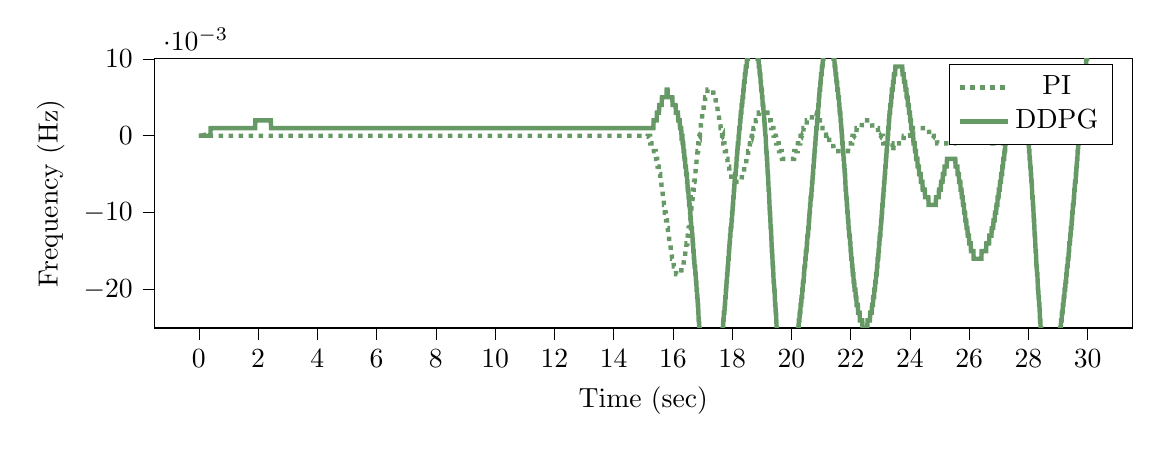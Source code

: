 % This file was created by tikzplotlib v0.9.1.
\begin{tikzpicture}

\definecolor{color0}{rgb}{0.122,0.467,0.706}
\definecolor{color1}{rgb}{1,0.498,0.055}

\begin{axis}[
compat=newest,
tick align=outside,
tick pos=left,
x grid style={white!69.02!black},
xmin=-1.5, xmax=31.5,
xtick style={color=black},
y grid style={white!69.02!black},
ymin=-0.025, ymax=0.01,
ytick style={color=black},
%yticklabel style={
%        /pgf/number format/.cd,
%        	fixed,
%        	fixed zerofill,
%         	precision=3,
%        /tikz/.cd
%},
scaled y ticks=true,
scaled y ticks=base 10:3,
width=14cm,
height=5cm,
xlabel=Time (sec),
ylabel=Frequency (Hz)
%y label style={at={(-0.2,0.5)}}
]

\addplot [ultra thick, green!20!gray, dotted]
table {%
0 0
0.01 0
0.02 0
0.03 0
0.04 0
0.05 0
0.06 0
0.07 0
0.08 0
0.09 0
0.1 0
0.11 0
0.12 0
0.13 0
0.14 0
0.15 0
0.16 0
0.17 0
0.18 0
0.19 0
0.2 0
0.21 0
0.22 0
0.23 0
0.24 0
0.25 0
0.26 0
0.27 0
0.28 0
0.29 0
0.3 0
0.31 0
0.32 0
0.33 0
0.34 0
0.35 0
0.36 0
0.37 0
0.38 0
0.39 0
0.4 0
0.41 0
0.42 0
0.43 0
0.44 0
0.45 0
0.46 0
0.47 0
0.48 0
0.49 0
0.5 0
0.51 0
0.52 0
0.53 0
0.54 0
0.55 0
0.56 0
0.57 0
0.58 0
0.59 0
0.6 0
0.61 0
0.62 0
0.63 0
0.64 0
0.65 0
0.66 0
0.67 0
0.68 0
0.69 0
0.7 0
0.71 0
0.72 0
0.73 0
0.74 0
0.75 0
0.76 0
0.77 0
0.78 0
0.79 0
0.8 0
0.81 0
0.82 0
0.83 0
0.84 0
0.85 0
0.86 0
0.87 0
0.88 0
0.89 0
0.9 0
0.91 0
0.92 0
0.93 0
0.94 0
0.95 0
0.96 0
0.97 0
0.98 0
0.99 0
1 0
1.01 0
1.02 0
1.03 0
1.04 0
1.05 0
1.06 0
1.07 0
1.08 0
1.09 0
1.1 0
1.11 0
1.12 0
1.13 0
1.14 0
1.15 0
1.16 0
1.17 0
1.18 0
1.19 0
1.2 0
1.21 0
1.22 0
1.23 0
1.24 0
1.25 0
1.26 0
1.27 0
1.28 0
1.29 0
1.3 0
1.31 0
1.32 0
1.33 0
1.34 0
1.35 0
1.36 0
1.37 0
1.38 0
1.39 0
1.4 0
1.41 0
1.42 0
1.43 0
1.44 0
1.45 0
1.46 0
1.47 0
1.48 0
1.49 0
1.5 0
1.51 0
1.52 0
1.53 0
1.54 0
1.55 0
1.56 0
1.57 0
1.58 0
1.59 0
1.6 0
1.61 0
1.62 0
1.63 0
1.64 0
1.65 0
1.66 0
1.67 0
1.68 0
1.69 0
1.7 0
1.71 0
1.72 0
1.73 0
1.74 0
1.75 0
1.76 0
1.77 0
1.78 0
1.79 0
1.8 0
1.81 0
1.82 0
1.83 0
1.84 0
1.85 0
1.86 0
1.87 0
1.88 0
1.89 0
1.9 0
1.91 0
1.92 0
1.93 0
1.94 0
1.95 0
1.96 0
1.97 0
1.98 0
1.99 0
2 0
2.01 0
2.02 0
2.03 0
2.04 0
2.05 0
2.06 0
2.07 0
2.08 0
2.09 0
2.1 0
2.11 0
2.12 0
2.13 0
2.14 0
2.15 0
2.16 0
2.17 0
2.18 0
2.19 0
2.2 0
2.21 0
2.22 0
2.23 0
2.24 0
2.25 0
2.26 0
2.27 0
2.28 0
2.29 0
2.3 0
2.31 0
2.32 0
2.33 0
2.34 0
2.35 0
2.36 0
2.37 0
2.38 0
2.39 0
2.4 0
2.41 0
2.42 0
2.43 0
2.44 0
2.45 0
2.46 0
2.47 0
2.48 0
2.49 0
2.5 0
2.51 0
2.52 0
2.53 0
2.54 0
2.55 0
2.56 0
2.57 0
2.58 0
2.59 0
2.6 0
2.61 0
2.62 0
2.63 0
2.64 0
2.65 0
2.66 0
2.67 0
2.68 0
2.69 0
2.7 0
2.71 0
2.72 0
2.73 0
2.74 0
2.75 0
2.76 0
2.77 0
2.78 0
2.79 0
2.8 0
2.81 0
2.82 0
2.83 0
2.84 0
2.85 0
2.86 0
2.87 0
2.88 0
2.89 0
2.9 0
2.91 0
2.92 0
2.93 0
2.94 0
2.95 0
2.96 0
2.97 0
2.98 0
2.99 0
3.0 0
3.01 0
3.02 0
3.03 0
3.04 0
3.05 0
3.06 0
3.07 0
3.08 0
3.09 0
3.1 0
3.11 0
3.12 0
3.13 0
3.14 0
3.15 0
3.16 0
3.17 0
3.18 0
3.19 0
3.2 0
3.21 0
3.22 0
3.23 0
3.24 0
3.25 0
3.26 0
3.27 0
3.28 0
3.29 0
3.3 0
3.31 0
3.32 0
3.33 0
3.34 0
3.35 0
3.36 0
3.37 0
3.38 0
3.39 0
3.4 0
3.41 0
3.42 0
3.43 0
3.44 0
3.45 0
3.46 0
3.47 0
3.48 0
3.49 0
3.5 0
3.51 0
3.52 0
3.53 0
3.54 0
3.55 0
3.56 0
3.57 0
3.58 0
3.59 0
3.6 0
3.61 0
3.62 0
3.63 0
3.64 0
3.65 0
3.66 0
3.67 0
3.68 0
3.69 0
3.7 0
3.71 0
3.72 0
3.73 0
3.74 0
3.75 0
3.76 0
3.77 0
3.78 0
3.79 0
3.8 0
3.81 0
3.82 0
3.83 0
3.84 0
3.85 0
3.86 0
3.87 0
3.88 0
3.89 0
3.9 0
3.91 0
3.92 0
3.93 0
3.94 0
3.95 0
3.96 0
3.97 0
3.98 0
3.99 0
4.0 0
4.01 0
4.02 0
4.03 0
4.04 0
4.05 0
4.06 0
4.07 0
4.08 0
4.09 0
4.1 0
4.11 0
4.12 0
4.13 0
4.14 0
4.15 0
4.16 0
4.17 0
4.18 0
4.19 0
4.2 0
4.21 0
4.22 0
4.23 0
4.24 0
4.25 0
4.26 0
4.27 0
4.28 0
4.29 0
4.3 0
4.31 0
4.32 0
4.33 0
4.34 0
4.35 0
4.36 0
4.37 0
4.38 0
4.39 0
4.4 0
4.41 0
4.42 0
4.43 0
4.44 0
4.45 0
4.46 0
4.47 0
4.48 0
4.49 0
4.5 0
4.51 0
4.52 0
4.53 0
4.54 0
4.55 0
4.56 0
4.57 0
4.58 0
4.59 0
4.6 0
4.61 0
4.62 0
4.63 0
4.64 0
4.65 0
4.66 0
4.67 0
4.68 0
4.69 0
4.7 0
4.71 0
4.72 0
4.73 0
4.74 0
4.75 0
4.76 0
4.77 0
4.78 0
4.79 0
4.8 0
4.81 0
4.82 0
4.83 0
4.84 0
4.85 0
4.86 0
4.87 0
4.88 0
4.89 0
4.9 0
4.91 0
4.92 0
4.93 0
4.94 0
4.95 0
4.96 0
4.97 0
4.98 0
4.99 0
5.0 0
5.01 0
5.02 0
5.03 0
5.04 0
5.05 0
5.06 0
5.07 0
5.08 0
5.09 0
5.1 0
5.11 0
5.12 0
5.13 0
5.14 0
5.15 0
5.16 0
5.17 0
5.18 0
5.19 0
5.2 0
5.21 0
5.22 0
5.23 0
5.24 0
5.25 0
5.26 0
5.27 0
5.28 0
5.29 0
5.3 0
5.31 0
5.32 0
5.33 0
5.34 0
5.35 0
5.36 0
5.37 0
5.38 0
5.39 0
5.4 0
5.41 0
5.42 0
5.43 0
5.44 0
5.45 0
5.46 0
5.47 0
5.48 0
5.49 0
5.5 0
5.51 0
5.52 0
5.53 0
5.54 0
5.55 0
5.56 0
5.57 0
5.58 0
5.59 0
5.6 0
5.61 0
5.62 0
5.63 0
5.64 0
5.65 0
5.66 0
5.67 0
5.68 0
5.69 0
5.7 0
5.71 0
5.72 0
5.73 0
5.74 0
5.75 0
5.76 0
5.77 0
5.78 0
5.79 0
5.8 0
5.81 0
5.82 0
5.83 0
5.84 0
5.85 0
5.86 0
5.87 0
5.88 0
5.89 0
5.9 0
5.91 0
5.92 0
5.93 0
5.94 0
5.95 0
5.96 0
5.97 0
5.98 0
5.99 0
6.0 0
6.01 0
6.02 0
6.03 0
6.04 0
6.05 0
6.06 0
6.07 0
6.08 0
6.09 0
6.1 0
6.11 0
6.12 0
6.13 0
6.14 0
6.15 0
6.16 0
6.17 0
6.18 0
6.19 0
6.2 0
6.21 0
6.22 0
6.23 0
6.24 0
6.25 0
6.26 0
6.27 0
6.28 0
6.29 0
6.3 0
6.31 0
6.32 0
6.33 0
6.34 0
6.35 0
6.36 0
6.37 0
6.38 0
6.39 0
6.4 0
6.41 0
6.42 0
6.43 0
6.44 0
6.45 0
6.46 0
6.47 0
6.48 0
6.49 0
6.5 0
6.51 0
6.52 0
6.53 0
6.54 0
6.55 0
6.56 0
6.57 0
6.58 0
6.59 0
6.6 0
6.61 0
6.62 0
6.63 0
6.64 0
6.65 0
6.66 0
6.67 0
6.68 0
6.69 0
6.7 0
6.71 0
6.72 0
6.73 0
6.74 0
6.75 0
6.76 0
6.77 0
6.78 0
6.79 0
6.8 0
6.81 0
6.82 0
6.83 0
6.84 0
6.85 0
6.86 0
6.87 0
6.88 0
6.89 0
6.9 0
6.91 0
6.92 0
6.93 0
6.94 0
6.95 0
6.96 0
6.97 0
6.98 0
6.99 0
7.0 0
7.01 0
7.02 0
7.03 0
7.04 0
7.05 0
7.06 0
7.07 0
7.08 0
7.09 0
7.1 0
7.11 0
7.12 0
7.13 0
7.14 0
7.15 0
7.16 0
7.17 0
7.18 0
7.19 0
7.2 0
7.21 0
7.22 0
7.23 0
7.24 0
7.25 0
7.26 0
7.27 0
7.28 0
7.29 0
7.3 0
7.31 0
7.32 0
7.33 0
7.34 0
7.35 0
7.36 0
7.37 0
7.38 0
7.39 0
7.4 0
7.41 0
7.42 0
7.43 0
7.44 0
7.45 0
7.46 0
7.47 0
7.48 0
7.49 0
7.5 0
7.51 0
7.52 0
7.53 0
7.54 0
7.55 0
7.56 0
7.57 0
7.58 0
7.59 0
7.6 0
7.61 0
7.62 0
7.63 0
7.64 0
7.65 0
7.66 0
7.67 0
7.68 0
7.69 0
7.7 0
7.71 0
7.72 0
7.73 0
7.74 0
7.75 0
7.76 0
7.77 0
7.78 0
7.79 0
7.8 0
7.81 0
7.82 0
7.83 0
7.84 0
7.85 0
7.86 0
7.87 0
7.88 0
7.89 0
7.9 0
7.91 0
7.92 0
7.93 0
7.94 0
7.95 0
7.96 0
7.97 0
7.98 0
7.99 0
8.0 0
8.01 0
8.02 0
8.03 0
8.04 0
8.05 0
8.06 0
8.07 0
8.08 0
8.09 0
8.1 0
8.11 0
8.12 0
8.13 0
8.14 0
8.15 0
8.16 0
8.17 0
8.18 0
8.19 0
8.2 0
8.21 0
8.22 0
8.23 0
8.24 0
8.25 0
8.26 0
8.27 0
8.28 0
8.29 0
8.3 0
8.31 0
8.32 0
8.33 0
8.34 0
8.35 0
8.36 0
8.37 0
8.38 0
8.39 0
8.4 0
8.41 0
8.42 0
8.43 0
8.44 0
8.45 0
8.46 0
8.47 0
8.48 0
8.49 0
8.5 0
8.51 0
8.52 0
8.53 0
8.54 0
8.55 0
8.56 0
8.57 0
8.58 0
8.59 0
8.6 0
8.61 0
8.62 0
8.63 0
8.64 0
8.65 0
8.66 0
8.67 0
8.68 0
8.69 0
8.7 0
8.71 0
8.72 0
8.73 0
8.74 0
8.75 0
8.76 0
8.77 0
8.78 0
8.79 0
8.8 0
8.81 0
8.82 0
8.83 0
8.84 0
8.85 0
8.86 0
8.87 0
8.88 0
8.89 0
8.9 0
8.91 0
8.92 0
8.93 0
8.94 0
8.95 0
8.96 0
8.97 0
8.98 0
8.99 0
9.0 0
9.01 0
9.02 0
9.03 0
9.04 0
9.05 0
9.06 0
9.07 0
9.08 0
9.09 0
9.1 0
9.11 0
9.12 0
9.13 0
9.14 0
9.15 0
9.16 0
9.17 0
9.18 0
9.19 0
9.2 0
9.21 0
9.22 0
9.23 0
9.24 0
9.25 0
9.26 0
9.27 0
9.28 0
9.29 0
9.3 0
9.31 0
9.32 0
9.33 0
9.34 0
9.35 0
9.36 0
9.37 0
9.38 0
9.39 0
9.4 0
9.41 0
9.42 0
9.43 0
9.44 0
9.45 0
9.46 0
9.47 0
9.48 0
9.49 0
9.5 0
9.51 0
9.52 0
9.53 0
9.54 0
9.55 0
9.56 0
9.57 0
9.58 0
9.59 0
9.6 0
9.61 0
9.62 0
9.63 0
9.64 0
9.65 0
9.66 0
9.67 0
9.68 0
9.69 0
9.7 0
9.71 0
9.72 0
9.73 0
9.74 0
9.75 0
9.76 0
9.77 0
9.78 0
9.79 0
9.8 0
9.81 0
9.82 0
9.83 0
9.84 0
9.85 0
9.86 0
9.87 0
9.88 0
9.89 0
9.9 0
9.91 0
9.92 0
9.93 0
9.94 0
9.95 0
9.96 0
9.97 0
9.98 0
9.99 0
10.0 0
10.01 0
10.02 0
10.03 0
10.04 0
10.05 0
10.06 0
10.07 0
10.08 0
10.09 0
10.1 0
10.11 0
10.12 0
10.13 0
10.14 0
10.15 0
10.16 0
10.17 0
10.18 0
10.19 0
10.2 0
10.21 0
10.22 0
10.23 0
10.24 0
10.25 0
10.26 0
10.27 0
10.28 0
10.29 0
10.3 0
10.31 0
10.32 0
10.33 0
10.34 0
10.35 0
10.36 0
10.37 0
10.38 0
10.39 0
10.4 0
10.41 0
10.42 0
10.43 0
10.44 0
10.45 0
10.46 0
10.47 0
10.48 0
10.49 0
10.5 0
10.51 0
10.52 0
10.53 0
10.54 0
10.55 0
10.56 0
10.57 0
10.58 0
10.59 0
10.6 0
10.61 0
10.62 0
10.63 0
10.64 0
10.65 0
10.66 0
10.67 0
10.68 0
10.69 0
10.7 0
10.71 0
10.72 0
10.73 0
10.74 0
10.75 0
10.76 0
10.77 0
10.78 0
10.79 0
10.8 0
10.81 0
10.82 0
10.83 0
10.84 0
10.85 0
10.86 0
10.87 0
10.88 0
10.89 0
10.9 0
10.91 0
10.92 0
10.93 0
10.94 0
10.95 0
10.96 0
10.97 0
10.98 0
10.99 0
11.0 0
11.01 0
11.02 0
11.03 0
11.04 0
11.05 0
11.06 0
11.07 0
11.08 0
11.09 0
11.1 0
11.11 0
11.12 0
11.13 0
11.14 0
11.15 0
11.16 0
11.17 0
11.18 0
11.19 0
11.2 0
11.21 0
11.22 0
11.23 0
11.24 0
11.25 0
11.26 0
11.27 0
11.28 0
11.29 0
11.3 0
11.31 0
11.32 0
11.33 0
11.34 0
11.35 0
11.36 0
11.37 0
11.38 0
11.39 0
11.4 0
11.41 0
11.42 0
11.43 0
11.44 0
11.45 0
11.46 0
11.47 0
11.48 0
11.49 0
11.5 0
11.51 0
11.52 0
11.53 0
11.54 0
11.55 0
11.56 0
11.57 0
11.58 0
11.59 0
11.6 0
11.61 0
11.62 0
11.63 0
11.64 0
11.65 0
11.66 0
11.67 0
11.68 0
11.69 0
11.7 0
11.71 0
11.72 0
11.73 0
11.74 0
11.75 0
11.76 0
11.77 0
11.78 0
11.79 0
11.8 0
11.81 0
11.82 0
11.83 0
11.84 0
11.85 0
11.86 0
11.87 0
11.88 0
11.89 0
11.9 0
11.91 0
11.92 0
11.93 0
11.94 0
11.95 0
11.96 0
11.97 0
11.98 0
11.99 0
12.0 0
12.01 0
12.02 0
12.03 0
12.04 0
12.05 0
12.06 0
12.07 0
12.08 0
12.09 0
12.1 0
12.11 0
12.12 0
12.13 0
12.14 0
12.15 0
12.16 0
12.17 0
12.18 0
12.19 0
12.2 0
12.21 0
12.22 0
12.23 0
12.24 0
12.25 0
12.26 0
12.27 0
12.28 0
12.29 0
12.3 0
12.31 0
12.32 0
12.33 0
12.34 0
12.35 0
12.36 0
12.37 0
12.38 0
12.39 0
12.4 0
12.41 0
12.42 0
12.43 0
12.44 0
12.45 0
12.46 0
12.47 0
12.48 0
12.49 0
12.5 0
12.51 0
12.52 0
12.53 0
12.54 0
12.55 0
12.56 0
12.57 0
12.58 0
12.59 0
12.6 0
12.61 0
12.62 0
12.63 0
12.64 0
12.65 0
12.66 0
12.67 0
12.68 0
12.69 0
12.7 0
12.71 0
12.72 0
12.73 0
12.74 0
12.75 0
12.76 0
12.77 0
12.78 0
12.79 0
12.8 0
12.81 0
12.82 0
12.83 0
12.84 0
12.85 0
12.86 0
12.87 0
12.88 0
12.89 0
12.9 0
12.91 0
12.92 0
12.93 0
12.94 0
12.95 0
12.96 0
12.97 0
12.98 0
12.99 0
13.0 0
13.01 0
13.02 0
13.03 0
13.04 0
13.05 0
13.06 0
13.07 0
13.08 0
13.09 0
13.1 0
13.11 0
13.12 0
13.13 0
13.14 0
13.15 0
13.16 0
13.17 0
13.18 0
13.19 0
13.2 0
13.21 0
13.22 0
13.23 0
13.24 0
13.25 0
13.26 0
13.27 0
13.28 0
13.29 0
13.3 0
13.31 0
13.32 0
13.33 0
13.34 0
13.35 0
13.36 0
13.37 0
13.38 0
13.39 0
13.4 0
13.41 0
13.42 0
13.43 0
13.44 0
13.45 0
13.46 0
13.47 0
13.48 0
13.49 0
13.5 0
13.51 0
13.52 0
13.53 0
13.54 0
13.55 0
13.56 0
13.57 0
13.58 0
13.59 0
13.6 0
13.61 0
13.62 0
13.63 0
13.64 0
13.65 0
13.66 0
13.67 0
13.68 0
13.69 0
13.7 0
13.71 0
13.72 0
13.73 0
13.74 0
13.75 0
13.76 0
13.77 0
13.78 0
13.79 0
13.8 0
13.81 0
13.82 0
13.83 0
13.84 0
13.85 0
13.86 0
13.87 0
13.88 0
13.89 0
13.9 0
13.91 0
13.92 0
13.93 0
13.94 0
13.95 0
13.96 0
13.97 0
13.98 0
13.99 0
14.0 0
14.01 0
14.02 0
14.03 0
14.04 0
14.05 0
14.06 0
14.07 0
14.08 0
14.09 0
14.1 0
14.11 0
14.12 0
14.13 0
14.14 0
14.15 0
14.16 0
14.17 0
14.18 0
14.19 0
14.2 0
14.21 0
14.22 0
14.23 0
14.24 0
14.25 0
14.26 0
14.27 0
14.28 0
14.29 0
14.3 0
14.31 0
14.32 0
14.33 0
14.34 0
14.35 0
14.36 0
14.37 0
14.38 0
14.39 0
14.4 0
14.41 0
14.42 0
14.43 0
14.44 0
14.45 0
14.46 0
14.47 0
14.48 0
14.49 0
14.5 0
14.51 0
14.52 0
14.53 0
14.54 0
14.55 0
14.56 0
14.57 0
14.58 0
14.59 0
14.6 0
14.61 0
14.62 0
14.63 0
14.64 0
14.65 0
14.66 0
14.67 0
14.68 0
14.69 0
14.7 0
14.71 0
14.72 0
14.73 0
14.74 0
14.75 0
14.76 0
14.77 0
14.78 0
14.79 0
14.8 0
14.81 0
14.82 0
14.83 0
14.84 0
14.85 0
14.86 0
14.87 0
14.88 0
14.89 0
14.9 0
14.91 0
14.92 0
14.93 0
14.94 0
14.95 0
14.96 0
14.97 0
14.98 0
14.99 0
15.0 0
15.01 -3.769e-08
15.02 -3.035e-07
15.03 -1.022e-06
15.04 -2.417e-06
15.05 -4.713e-06
15.06 -8.134e-06
15.07 -1.29e-05
15.08 -1.923e-05
15.09 -2.735e-05
15.1 -3.747e-05
15.11 -4.979e-05
15.12 -6.454e-05
15.13 -8.192e-05
15.14 -0.0
15.15 -0.0
15.16 -0.0
15.17 -0.0
15.18 -0.0
15.19 -0.0
15.2 -0.0
15.21 -0.0
15.22 -0.0
15.23 -0.0
15.24 -0.001
15.25 -0.001
15.26 -0.001
15.27 -0.001
15.28 -0.001
15.29 -0.001
15.3 -0.001
15.31 -0.001
15.32 -0.001
15.33 -0.001
15.34 -0.001
15.35 -0.001
15.36 -0.002
15.37 -0.002
15.38 -0.002
15.39 -0.002
15.4 -0.002
15.41 -0.002
15.42 -0.002
15.43 -0.003
15.44 -0.003
15.45 -0.003
15.46 -0.003
15.47 -0.003
15.48 -0.004
15.49 -0.004
15.5 -0.004
15.51 -0.004
15.52 -0.004
15.53 -0.005
15.54 -0.005
15.55 -0.005
15.56 -0.005
15.57 -0.005
15.58 -0.006
15.59 -0.006
15.6 -0.006
15.61 -0.006
15.62 -0.007
15.63 -0.007
15.64 -0.007
15.65 -0.007
15.66 -0.008
15.67 -0.008
15.68 -0.008
15.69 -0.008
15.7 -0.009
15.71 -0.009
15.72 -0.009
15.73 -0.01
15.74 -0.01
15.75 -0.01
15.76 -0.01
15.77 -0.011
15.78 -0.011
15.79 -0.011
15.8 -0.011
15.81 -0.012
15.82 -0.012
15.83 -0.012
15.84 -0.013
15.85 -0.013
15.86 -0.013
15.87 -0.013
15.88 -0.014
15.89 -0.014
15.9 -0.014
15.91 -0.014
15.92 -0.014
15.93 -0.015
15.94 -0.015
15.95 -0.015
15.96 -0.015
15.97 -0.016
15.98 -0.016
15.99 -0.016
16.0 -0.016
16.01 -0.016
16.02 -0.016
16.03 -0.017
16.04 -0.017
16.05 -0.017
16.06 -0.017
16.07 -0.017
16.08 -0.017
16.09 -0.017
16.1 -0.017
16.11 -0.018
16.12 -0.018
16.13 -0.018
16.14 -0.018
16.15 -0.018
16.16 -0.018
16.17 -0.018
16.18 -0.018
16.19 -0.018
16.2 -0.018
16.21 -0.018
16.22 -0.018
16.23 -0.018
16.24 -0.018
16.25 -0.018
16.26 -0.018
16.27 -0.018
16.28 -0.018
16.29 -0.017
16.3 -0.017
16.31 -0.017
16.32 -0.017
16.33 -0.017
16.34 -0.017
16.35 -0.017
16.36 -0.017
16.37 -0.016
16.38 -0.016
16.39 -0.016
16.4 -0.016
16.41 -0.016
16.42 -0.015
16.43 -0.015
16.44 -0.015
16.45 -0.015
16.46 -0.014
16.47 -0.014
16.48 -0.014
16.49 -0.014
16.5 -0.013
16.51 -0.013
16.52 -0.013
16.53 -0.012
16.54 -0.012
16.55 -0.012
16.56 -0.012
16.57 -0.011
16.58 -0.011
16.59 -0.011
16.6 -0.01
16.61 -0.01
16.62 -0.01
16.63 -0.009
16.64 -0.009
16.65 -0.009
16.66 -0.008
16.67 -0.008
16.68 -0.007
16.69 -0.007
16.7 -0.007
16.71 -0.006
16.72 -0.006
16.73 -0.006
16.74 -0.005
16.75 -0.005
16.76 -0.005
16.77 -0.004
16.78 -0.004
16.79 -0.004
16.8 -0.003
16.81 -0.003
16.82 -0.003
16.83 -0.002
16.84 -0.002
16.85 -0.002
16.86 -0.001
16.87 -0.001
16.88 -0.001
16.89 -0.0
16.9 5.663e-05
16.91 0.0
16.92 0.001
16.93 0.001
16.94 0.001
16.95 0.002
16.96 0.002
16.97 0.002
16.98 0.002
16.99 0.003
17.0 0.003
17.01 0.003
17.02 0.003
17.03 0.003
17.04 0.004
17.05 0.004
17.06 0.004
17.07 0.004
17.08 0.004
17.09 0.005
17.1 0.005
17.11 0.005
17.12 0.005
17.13 0.005
17.14 0.005
17.15 0.005
17.16 0.005
17.17 0.006
17.18 0.006
17.19 0.006
17.2 0.006
17.21 0.006
17.22 0.006
17.23 0.006
17.24 0.006
17.25 0.006
17.26 0.006
17.27 0.006
17.28 0.006
17.29 0.006
17.3 0.006
17.31 0.006
17.32 0.006
17.33 0.006
17.34 0.006
17.35 0.006
17.36 0.006
17.37 0.005
17.38 0.005
17.39 0.005
17.4 0.005
17.41 0.005
17.42 0.005
17.43 0.005
17.44 0.005
17.45 0.004
17.46 0.004
17.47 0.004
17.48 0.004
17.49 0.004
17.5 0.004
17.51 0.003
17.52 0.003
17.53 0.003
17.54 0.003
17.55 0.003
17.56 0.002
17.57 0.002
17.58 0.002
17.59 0.002
17.6 0.002
17.61 0.001
17.62 0.001
17.63 0.001
17.64 0.001
17.65 0.001
17.66 0.0
17.67 0.0
17.68 -7.181e-05
17.69 -0.0
17.7 -0.001
17.71 -0.001
17.72 -0.001
17.73 -0.001
17.74 -0.001
17.75 -0.002
17.76 -0.002
17.77 -0.002
17.78 -0.002
17.79 -0.002
17.8 -0.003
17.81 -0.003
17.82 -0.003
17.83 -0.003
17.84 -0.003
17.85 -0.004
17.86 -0.004
17.87 -0.004
17.88 -0.004
17.89 -0.004
17.9 -0.004
17.91 -0.005
17.92 -0.005
17.93 -0.005
17.94 -0.005
17.95 -0.005
17.96 -0.005
17.97 -0.005
17.98 -0.006
17.99 -0.006
18 -0.006
18.01 -0.006
18.02 -0.006
18.03 -0.006
18.04 -0.006
18.05 -0.006
18.06 -0.006
18.07 -0.006
18.08 -0.006
18.09 -0.006
18.1 -0.006
18.11 -0.006
18.12 -0.006
18.13 -0.006
18.14 -0.006
18.15 -0.006
18.16 -0.006
18.17 -0.006
18.18 -0.006
18.19 -0.006
18.2 -0.006
18.21 -0.006
18.22 -0.006
18.23 -0.006
18.24 -0.006
18.25 -0.006
18.26 -0.006
18.27 -0.006
18.28 -0.006
18.29 -0.006
18.3 -0.006
18.31 -0.006
18.32 -0.006
18.33 -0.005
18.34 -0.005
18.35 -0.005
18.36 -0.005
18.37 -0.005
18.38 -0.005
18.39 -0.005
18.4 -0.005
18.41 -0.004
18.42 -0.004
18.43 -0.004
18.44 -0.004
18.45 -0.004
18.46 -0.004
18.47 -0.004
18.48 -0.003
18.49 -0.003
18.5 -0.003
18.51 -0.003
18.52 -0.003
18.53 -0.003
18.54 -0.002
18.55 -0.002
18.56 -0.002
18.57 -0.002
18.58 -0.002
18.59 -0.002
18.6 -0.001
18.61 -0.001
18.62 -0.001
18.63 -0.001
18.64 -0.001
18.65 -0.001
18.66 -0.0
18.67 -0.0
18.68 -9.871e-05
18.69 5.541e-05
18.7 0.0
18.71 0.0
18.72 0.001
18.73 0.001
18.74 0.001
18.75 0.001
18.76 0.001
18.77 0.001
18.78 0.001
18.79 0.001
18.8 0.002
18.81 0.002
18.82 0.002
18.83 0.002
18.84 0.002
18.85 0.002
18.86 0.002
18.87 0.002
18.88 0.002
18.89 0.002
18.9 0.003
18.91 0.003
18.92 0.003
18.93 0.003
18.94 0.003
18.95 0.003
18.96 0.003
18.97 0.003
18.98 0.003
18.99 0.003
19.0 0.003
19.01 0.003
19.02 0.003
19.03 0.003
19.04 0.003
19.05 0.003
19.06 0.003
19.07 0.003
19.08 0.003
19.09 0.003
19.1 0.003
19.11 0.003
19.12 0.003
19.13 0.003
19.14 0.003
19.15 0.003
19.16 0.003
19.17 0.003
19.18 0.003
19.19 0.003
19.2 0.002
19.21 0.002
19.22 0.002
19.23 0.002
19.24 0.002
19.25 0.002
19.26 0.002
19.27 0.002
19.28 0.002
19.29 0.002
19.3 0.002
19.31 0.001
19.32 0.001
19.33 0.001
19.34 0.001
19.35 0.001
19.36 0.001
19.37 0.001
19.38 0.001
19.39 0.001
19.4 0.0
19.41 0.0
19.42 0.0
19.43 0.0
19.44 8.296e-06
19.45 -0.0
19.46 -0.0
19.47 -0.0
19.48 -0.0
19.49 -0.001
19.5 -0.001
19.51 -0.001
19.52 -0.001
19.53 -0.001
19.54 -0.001
19.55 -0.001
19.56 -0.001
19.57 -0.001
19.58 -0.002
19.59 -0.002
19.6 -0.002
19.61 -0.002
19.62 -0.002
19.63 -0.002
19.64 -0.002
19.65 -0.002
19.66 -0.002
19.67 -0.002
19.68 -0.003
19.69 -0.003
19.7 -0.003
19.71 -0.003
19.72 -0.003
19.73 -0.003
19.74 -0.003
19.75 -0.003
19.76 -0.003
19.77 -0.003
19.78 -0.003
19.79 -0.003
19.8 -0.003
19.81 -0.003
19.82 -0.003
19.83 -0.003
19.84 -0.003
19.85 -0.003
19.86 -0.003
19.87 -0.003
19.88 -0.003
19.89 -0.003
19.9 -0.003
19.91 -0.003
19.92 -0.003
19.93 -0.003
19.94 -0.003
19.95 -0.003
19.96 -0.003
19.97 -0.003
19.98 -0.003
19.99 -0.003
20.0 -0.003
20.01 -0.003
20.02 -0.003
20.03 -0.003
20.04 -0.003
20.05 -0.003
20.06 -0.003
20.07 -0.003
20.08 -0.003
20.09 -0.003
20.1 -0.002
20.11 -0.002
20.12 -0.002
20.13 -0.002
20.14 -0.002
20.15 -0.002
20.16 -0.002
20.17 -0.002
20.18 -0.002
20.19 -0.002
20.2 -0.002
20.21 -0.002
20.22 -0.001
20.23 -0.001
20.24 -0.001
20.25 -0.001
20.26 -0.001
20.27 -0.001
20.28 -0.001
20.29 -0.001
20.3 -0.001
20.31 -0.0
20.32 -0.0
20.33 -0.0
20.34 -0.0
20.35 -5.32e-05
20.36 5.146e-05
20.37 0.0
20.38 0.0
20.39 0.0
20.4 0.0
20.41 0.001
20.42 0.001
20.43 0.001
20.44 0.001
20.45 0.001
20.46 0.001
20.47 0.001
20.48 0.001
20.49 0.001
20.5 0.001
20.51 0.001
20.52 0.002
20.53 0.002
20.54 0.002
20.55 0.002
20.56 0.002
20.57 0.002
20.58 0.002
20.59 0.002
20.6 0.002
20.61 0.002
20.62 0.002
20.63 0.002
20.64 0.002
20.65 0.002
20.66 0.002
20.67 0.002
20.68 0.002
20.69 0.002
20.7 0.003
20.71 0.003
20.72 0.003
20.73 0.003
20.74 0.003
20.75 0.003
20.76 0.003
20.77 0.003
20.78 0.003
20.79 0.003
20.8 0.003
20.81 0.003
20.82 0.003
20.83 0.003
20.84 0.003
20.85 0.003
20.86 0.002
20.87 0.002
20.88 0.002
20.89 0.002
20.9 0.002
20.91 0.002
20.92 0.002
20.93 0.002
20.94 0.002
20.95 0.002
20.96 0.002
20.97 0.002
20.98 0.002
20.99 0.002
21.0 0.002
21.01 0.002
21.02 0.002
21.03 0.002
21.04 0.002
21.05 0.001
21.06 0.001
21.07 0.001
21.08 0.001
21.09 0.001
21.1 0.001
21.11 0.001
21.12 0.001
21.13 0.001
21.14 0.001
21.15 0.001
21.16 0.001
21.17 0.0
21.18 0.0
21.19 0.0
21.2 0.0
21.21 9.389e-05
21.22 6.079e-06
21.23 -8.148e-05
21.24 -0.0
21.25 -0.0
21.26 -0.0
21.27 -0.0
21.28 -0.001
21.29 -0.001
21.3 -0.001
21.31 -0.001
21.32 -0.001
21.33 -0.001
21.34 -0.001
21.35 -0.001
21.36 -0.001
21.37 -0.001
21.38 -0.001
21.39 -0.001
21.4 -0.001
21.41 -0.001
21.42 -0.002
21.43 -0.002
21.44 -0.002
21.45 -0.002
21.46 -0.002
21.47 -0.002
21.48 -0.002
21.49 -0.002
21.5 -0.002
21.51 -0.002
21.52 -0.002
21.53 -0.002
21.54 -0.002
21.55 -0.002
21.56 -0.002
21.57 -0.002
21.58 -0.002
21.59 -0.002
21.6 -0.002
21.61 -0.002
21.62 -0.002
21.63 -0.002
21.64 -0.002
21.65 -0.002
21.66 -0.002
21.67 -0.002
21.68 -0.002
21.69 -0.002
21.7 -0.002
21.71 -0.002
21.72 -0.002
21.73 -0.002
21.74 -0.002
21.75 -0.002
21.76 -0.002
21.77 -0.002
21.78 -0.002
21.79 -0.002
21.8 -0.002
21.81 -0.002
21.82 -0.002
21.83 -0.002
21.84 -0.002
21.85 -0.002
21.86 -0.002
21.87 -0.002
21.88 -0.002
21.89 -0.002
21.9 -0.002
21.91 -0.002
21.92 -0.001
21.93 -0.001
21.94 -0.001
21.95 -0.001
21.96 -0.001
21.97 -0.001
21.98 -0.001
21.99 -0.001
22.0 -0.001
22.01 -0.001
22.02 -0.001
22.03 -0.001
22.04 -0.001
22.05 -0.001
22.06 -0.0
22.07 -0.0
22.08 -0.0
22.09 -0.0
22.1 -0.0
22.11 -0.0
22.12 -4.991e-05
22.13 2.285e-05
22.14 9.521e-05
22.15 0.0
22.16 0.0
22.17 0.0
22.18 0.0
22.19 0.0
22.2 0.001
22.21 0.001
22.22 0.001
22.23 0.001
22.24 0.001
22.25 0.001
22.26 0.001
22.27 0.001
22.28 0.001
22.29 0.001
22.3 0.001
22.31 0.001
22.32 0.001
22.33 0.001
22.34 0.001
22.35 0.001
22.36 0.001
22.37 0.001
22.38 0.002
22.39 0.002
22.4 0.002
22.41 0.002
22.42 0.002
22.43 0.002
22.44 0.002
22.45 0.002
22.46 0.002
22.47 0.002
22.48 0.002
22.49 0.002
22.5 0.002
22.51 0.002
22.52 0.002
22.53 0.002
22.54 0.002
22.55 0.002
22.56 0.002
22.57 0.002
22.58 0.002
22.59 0.002
22.6 0.002
22.61 0.002
22.62 0.002
22.63 0.002
22.64 0.002
22.65 0.002
22.66 0.002
22.67 0.002
22.68 0.002
22.69 0.002
22.7 0.002
22.71 0.002
22.72 0.002
22.73 0.001
22.74 0.001
22.75 0.001
22.76 0.001
22.77 0.001
22.78 0.001
22.79 0.001
22.8 0.001
22.81 0.001
22.82 0.001
22.83 0.001
22.84 0.001
22.85 0.001
22.86 0.001
22.87 0.001
22.88 0.001
22.89 0.001
22.9 0.001
22.91 0.001
22.92 0.001
22.93 0.0
22.94 0.0
22.95 0.0
22.96 0.0
22.97 0.0
22.98 0.0
22.99 0.0
23.0 4.517e-05
23.01 -1.366e-05
23.02 -7.222e-05
23.03 -0.0
23.04 -0.0
23.05 -0.0
23.06 -0.0
23.07 -0.0
23.08 -0.0
23.09 -0.0
23.1 -0.001
23.11 -0.001
23.12 -0.001
23.13 -0.001
23.14 -0.001
23.15 -0.001
23.16 -0.001
23.17 -0.001
23.18 -0.001
23.19 -0.001
23.2 -0.001
23.21 -0.001
23.22 -0.001
23.23 -0.001
23.24 -0.001
23.25 -0.001
23.26 -0.001
23.27 -0.001
23.28 -0.001
23.29 -0.001
23.3 -0.001
23.31 -0.001
23.32 -0.001
23.33 -0.001
23.34 -0.001
23.35 -0.001
23.36 -0.001
23.37 -0.001
23.38 -0.001
23.39 -0.001
23.4 -0.001
23.41 -0.001
23.42 -0.002
23.43 -0.002
23.44 -0.002
23.45 -0.001
23.46 -0.001
23.47 -0.001
23.48 -0.001
23.49 -0.001
23.5 -0.001
23.51 -0.001
23.52 -0.001
23.53 -0.001
23.54 -0.001
23.55 -0.001
23.56 -0.001
23.57 -0.001
23.58 -0.001
23.59 -0.001
23.6 -0.001
23.61 -0.001
23.62 -0.001
23.63 -0.001
23.64 -0.001
23.65 -0.001
23.66 -0.001
23.67 -0.001
23.68 -0.001
23.69 -0.001
23.7 -0.001
23.71 -0.001
23.72 -0.001
23.73 -0.001
23.74 -0.001
23.75 -0.001
23.76 -0.001
23.77 -0.001
23.78 -0.001
23.79 -0.0
23.8 -0.0
23.81 -0.0
23.82 -0.0
23.83 -0.0
23.84 -0.0
23.85 -0.0
23.86 -0.0
23.87 -0.0
23.88 -6.815e-05
23.89 -2.013e-05
23.9 2.768e-05
23.91 7.524e-05
23.92 0.0
23.93 0.0
23.94 0.0
23.95 0.0
23.96 0.0
23.97 0.0
23.98 0.0
23.99 0.0
24.0 0.0
24.01 0.001
24.02 0.001
24.03 0.001
24.04 0.001
24.05 0.001
24.06 0.001
24.07 0.001
24.08 0.001
24.09 0.001
24.1 0.001
24.11 0.001
24.12 0.001
24.13 0.001
24.14 0.001
24.15 0.001
24.16 0.001
24.17 0.001
24.18 0.001
24.19 0.001
24.2 0.001
24.21 0.001
24.22 0.001
24.23 0.001
24.24 0.001
24.25 0.001
24.26 0.001
24.27 0.001
24.28 0.001
24.29 0.001
24.3 0.001
24.31 0.001
24.32 0.001
24.33 0.001
24.34 0.001
24.35 0.001
24.36 0.001
24.37 0.001
24.38 0.001
24.39 0.001
24.4 0.001
24.41 0.001
24.42 0.001
24.43 0.001
24.44 0.001
24.45 0.001
24.46 0.001
24.47 0.001
24.48 0.001
24.49 0.001
24.5 0.001
24.51 0.001
24.52 0.001
24.53 0.001
24.54 0.001
24.55 0.001
24.56 0.001
24.57 0.001
24.58 0.001
24.59 0.001
24.6 0.001
24.61 0.001
24.62 0.001
24.63 0.001
24.64 0.001
24.65 0.0
24.66 0.0
24.67 0.0
24.68 0.0
24.69 0.0
24.7 0.0
24.71 0.0
24.72 0.0
24.73 0.0
24.74 0.0
24.75 9.871e-05
24.76 5.941e-05
24.77 2.02e-05
24.78 -1.886e-05
24.79 -5.773e-05
24.8 -9.635e-05
24.81 -0.0
24.82 -0.0
24.83 -0.0
24.84 -0.0
24.85 -0.0
24.86 -0.0
24.87 -0.0
24.88 -0.0
24.89 -0.0
24.9 -0.0
24.91 -0.0
24.92 -0.001
24.93 -0.001
24.94 -0.001
24.95 -0.001
24.96 -0.001
24.97 -0.001
24.98 -0.001
24.99 -0.001
25.0 -0.001
25.01 -0.001
25.02 -0.001
25.03 -0.001
25.04 -0.001
25.05 -0.001
25.06 -0.001
25.07 -0.001
25.08 -0.001
25.09 -0.001
25.1 -0.001
25.11 -0.001
25.12 -0.001
25.13 -0.001
25.14 -0.001
25.15 -0.001
25.16 -0.001
25.17 -0.001
25.18 -0.001
25.19 -0.001
25.2 -0.001
25.21 -0.001
25.22 -0.001
25.23 -0.001
25.24 -0.001
25.25 -0.001
25.26 -0.001
25.27 -0.001
25.28 -0.001
25.29 -0.001
25.3 -0.001
25.31 -0.001
25.32 -0.001
25.33 -0.001
25.34 -0.001
25.35 -0.001
25.36 -0.001
25.37 -0.001
25.38 -0.001
25.39 -0.001
25.4 -0.001
25.41 -0.001
25.42 -0.001
25.43 -0.001
25.44 -0.001
25.45 -0.001
25.46 -0.001
25.47 -0.001
25.48 -0.001
25.49 -0.001
25.5 -0.001
25.51 -0.0
25.52 -0.0
25.53 -0.0
25.54 -0.0
25.55 -0.0
25.56 -0.0
25.57 -0.0
25.58 -0.0
25.59 -0.0
25.6 -0.0
25.61 -0.0
25.62 -0.0
25.63 -9.715e-05
25.64 -6.49e-05
25.65 -3.272e-05
25.66 -6.448e-07
25.67 3.129e-05
25.68 6.303e-05
25.69 9.456e-05
25.7 0.0
25.71 0.0
25.72 0.0
25.73 0.0
25.74 0.0
25.75 0.0
25.76 0.0
25.77 0.0
25.78 0.0
25.79 0.0
25.8 0.0
25.81 0.0
25.82 0.0
25.83 0.0
25.84 0.001
25.85 0.001
25.86 0.001
25.87 0.001
25.88 0.001
25.89 0.001
25.9 0.001
25.91 0.001
25.92 0.001
25.93 0.001
25.94 0.001
25.95 0.001
25.96 0.001
25.97 0.001
25.98 0.001
25.99 0.001
26.0 0.001
26.01 0.001
26.02 0.001
26.03 0.001
26.04 0.001
26.05 0.001
26.06 0.001
26.07 0.001
26.08 0.001
26.09 0.001
26.1 0.001
26.11 0.001
26.12 0.001
26.13 0.001
26.14 0.001
26.15 0.001
26.16 0.001
26.17 0.001
26.18 0.001
26.19 0.001
26.2 0.001
26.21 0.001
26.22 0.001
26.23 0.001
26.24 0.001
26.25 0.001
26.26 0.001
26.27 0.001
26.28 0.001
26.29 0.001
26.3 0.001
26.31 0.001
26.32 0.001
26.33 0.001
26.34 0.001
26.35 0.0
26.36 0.0
26.37 0.0
26.38 0.0
26.39 0.0
26.4 0.0
26.41 0.0
26.42 0.0
26.43 0.0
26.44 0.0
26.45 0.0
26.46 0.0
26.47 0.0
26.48 0.0
26.49 0.0
26.5 0.0
26.51 9.096e-05
26.52 6.458e-05
26.53 3.823e-05
26.54 1.195e-05
26.55 -1.423e-05
26.56 -4.027e-05
26.57 -6.614e-05
26.58 -9.181e-05
26.59 -0.0
26.6 -0.0
26.61 -0.0
26.62 -0.0
26.63 -0.0
26.64 -0.0
26.65 -0.0
26.66 -0.0
26.67 -0.0
26.68 -0.0
26.69 -0.0
26.7 -0.0
26.71 -0.0
26.72 -0.0
26.73 -0.0
26.74 -0.0
26.75 -0.0
26.76 -0.0
26.77 -0.001
26.78 -0.001
26.79 -0.001
26.8 -0.001
26.81 -0.001
26.82 -0.001
26.83 -0.001
26.84 -0.001
26.85 -0.001
26.86 -0.001
26.87 -0.001
26.88 -0.001
26.89 -0.001
26.9 -0.001
26.91 -0.001
26.92 -0.001
26.93 -0.001
26.94 -0.001
26.95 -0.001
26.96 -0.001
26.97 -0.001
26.98 -0.001
26.99 -0.001
27.0 -0.001
27.01 -0.001
27.02 -0.001
27.03 -0.001
27.04 -0.001
27.05 -0.001
27.06 -0.001
27.07 -0.001
27.08 -0.001
27.09 -0.001
27.1 -0.001
27.11 -0.001
27.12 -0.001
27.13 -0.001
27.14 -0.001
27.15 -0.001
27.16 -0.001
27.17 -0.001
27.18 -0.0
27.19 -0.0
27.2 -0.0
27.21 -0.0
27.22 -0.0
27.23 -0.0
27.24 -0.0
27.25 -0.0
27.26 -0.0
27.27 -0.0
27.28 -0.0
27.29 -0.0
27.3 -0.0
27.31 -0.0
27.32 -0.0
27.33 -0.0
27.34 -0.0
27.35 -0.0
27.36 -0.0
27.37 -0.0
27.38 -0.0
27.39 -8.543e-05
27.4 -6.386e-05
27.41 -4.231e-05
27.42 -2.081e-05
27.43 6.242e-07
27.44 2.196e-05
27.45 4.317e-05
27.46 6.422e-05
27.47 8.51e-05
27.48 0.0
27.49 0.0
27.5 0.0
27.51 0.0
27.52 0.0
27.53 0.0
27.54 0.0
27.55 0.0
27.56 0.0
27.57 0.0
27.58 0.0
27.59 0.0
27.6 0.0
27.61 0.0
27.62 0.0
27.63 0.0
27.64 0.0
27.65 0.0
27.66 0.0
27.67 0.0
27.68 0.0
27.69 0.0
27.7 0.0
27.71 0.0
27.72 0.0
27.73 0.0
27.74 0.001
27.75 0.001
27.76 0.001
27.77 0.001
27.78 0.001
27.79 0.001
27.8 0.001
27.81 0.001
27.82 0.001
27.83 0.001
27.84 0.001
27.85 0.001
27.86 0.001
27.87 0.001
27.88 0.001
27.89 0.001
27.9 0.001
27.91 0.001
27.92 0.001
27.93 0.001
27.94 0.001
27.95 0.001
27.96 0.001
27.97 0.001
27.98 0.0
27.99 0.0
28.0 0.0
28.01 0.0
28.02 0.0
28.03 0.0
28.04 0.0
28.05 0.0
28.06 0.0
28.07 0.0
28.08 0.0
28.09 0.0
28.1 0.0
28.11 0.0
28.12 0.0
28.13 0.0
28.14 0.0
28.15 0.0
28.16 0.0
28.17 0.0
28.18 0.0
28.19 0.0
28.2 0.0
28.21 0.0
28.22 0.0
28.23 0.0
28.24 0.0
28.25 0.0
28.26 9.516e-05
28.27 7.758e-05
28.28 5.998e-05
28.29 4.239e-05
28.3 2.482e-05
28.31 7.304e-06
28.32 -1.014e-05
28.33 -2.75e-05
28.34 -4.474e-05
28.35 -6.184e-05
28.36 -7.879e-05
28.37 -9.557e-05
28.38 -0.0
28.39 -0.0
28.4 -0.0
28.41 -0.0
28.42 -0.0
28.43 -0.0
28.44 -0.0
28.45 -0.0
28.46 -0.0
28.47 -0.0
28.48 -0.0
28.49 -0.0
28.5 -0.0
28.51 -0.0
28.52 -0.0
28.53 -0.0
28.54 -0.0
28.55 -0.0
28.56 -0.0
28.57 -0.0
28.58 -0.0
28.59 -0.0
28.6 -0.0
28.61 -0.0
28.62 -0.0
28.63 -0.0
28.64 -0.0
28.65 -0.0
28.66 -0.0
28.67 -0.0
28.68 -0.0
28.69 -0.0
28.7 -0.0
28.71 -0.0
28.72 -0.0
28.73 -0.0
28.74 -0.0
28.75 -0.0
28.76 -0.0
28.77 -0.0
28.78 -0.0
28.79 -0.0
28.8 -0.0
28.81 -0.0
28.82 -0.0
28.83 -0.0
28.84 -0.0
28.85 -0.0
28.86 -0.0
28.87 -0.0
28.88 -0.0
28.89 -0.0
28.9 -0.0
28.91 -0.0
28.92 -0.0
28.93 -0.0
28.94 -0.0
28.95 -0.0
28.96 -0.0
28.97 -0.0
28.98 -0.0
28.99 -0.0
29.0 -0.0
29.01 -0.0
29.02 -0.0
29.03 -0.0
29.04 -0.0
29.05 -0.0
29.06 -0.0
29.07 -0.0
29.08 -0.0
29.09 -0.0
29.1 -0.0
29.11 -0.0
29.12 -0.0
29.13 -9.851e-05
29.14 -8.422e-05
29.15 -6.989e-05
29.16 -5.554e-05
29.17 -4.118e-05
29.18 -2.684e-05
29.19 -1.253e-05
29.2 1.734e-06
29.21 1.593e-05
29.22 3.004e-05
29.23 4.404e-05
29.24 5.793e-05
29.25 7.168e-05
29.26 8.527e-05
29.27 9.87e-05
29.28 0.0
29.29 0.0
29.3 0.0
29.31 0.0
29.32 0.0
29.33 0.0
29.34 0.0
29.35 0.0
29.36 0.0
29.37 0.0
29.38 0.0
29.39 0.0
29.4 0.0
29.41 0.0
29.42 0.0
29.43 0.0
29.44 0.0
29.45 0.0
29.46 0.0
29.47 0.0
29.48 0.0
29.49 0.0
29.5 0.0
29.51 0.0
29.52 0.0
29.53 0.0
29.54 0.0
29.55 0.0
29.56 0.0
29.57 0.0
29.58 0.0
29.59 0.0
29.6 0.0
29.61 0.0
29.62 0.0
29.63 0.0
29.64 0.0
29.65 0.0
29.66 0.0
29.67 0.0
29.68 0.0
29.69 0.0
29.7 0.0
29.71 0.0
29.72 0.0
29.73 0.0
29.74 0.0
29.75 0.0
29.76 0.0
29.77 0.0
29.78 0.0
29.79 0.0
29.8 0.0
29.81 0.0
29.82 0.0
29.83 0.0
29.84 0.0
29.85 0.0
29.86 0.0
29.87 0.0
29.88 0.0
29.89 0.0
29.9 0.0
29.91 0.0
29.92 0.0
29.93 0.0
29.94 0.0
29.95 0.0
29.96 0.0
29.97 0.0
29.98 0.0
29.99 0.0
30.0 9.713e-05
};
\addlegendentry{PI};
\addplot [ultra thick, green!20!gray]
table {%
0 0
0.01 3.315e-08
0.02 2.44e-07
0.03 7.829e-07
0.04 1.775e-06
0.05 3.324e-06
0.06 5.515e-06
0.07 8.417e-06
0.08 1.208e-05
0.09 1.656e-05
0.1 2.187e-05
0.11 2.804e-05
0.12 3.508e-05
0.13 4.299e-05
0.14 5.178e-05
0.15 6.143e-05
0.16 7.194e-05
0.17 8.328e-05
0.18 9.544e-05
0.19 0.0
0.2 0.0
0.21 0.0
0.22 0.0
0.23 0.0
0.24 0.0
0.25 0.0
0.26 0.0
0.27 0.0
0.28 0.0
0.29 0.0
0.3 0.0
0.31 0.0
0.32 0.0
0.33 0.0
0.34 0.0
0.35 0.0
0.36 0.0
0.37 0.0
0.38 0.0
0.39 0.0
0.4 0.001
0.41 0.001
0.42 0.001
0.43 0.001
0.44 0.001
0.45 0.001
0.46 0.001
0.47 0.001
0.48 0.001
0.49 0.001
0.5 0.001
0.51 0.001
0.52 0.001
0.53 0.001
0.54 0.001
0.55 0.001
0.56 0.001
0.57 0.001
0.58 0.001
0.59 0.001
0.6 0.001
0.61 0.001
0.62 0.001
0.63 0.001
0.64 0.001
0.65 0.001
0.66 0.001
0.67 0.001
0.68 0.001
0.69 0.001
0.7 0.001
0.71 0.001
0.72 0.001
0.73 0.001
0.74 0.001
0.75 0.001
0.76 0.001
0.77 0.001
0.78 0.001
0.79 0.001
0.8 0.001
0.81 0.001
0.82 0.001
0.83 0.001
0.84 0.001
0.85 0.001
0.86 0.001
0.87 0.001
0.88 0.001
0.89 0.001
0.9 0.001
0.91 0.001
0.92 0.001
0.93 0.001
0.94 0.001
0.95 0.001
0.96 0.001
0.97 0.001
0.98 0.001
0.99 0.001
1 0.001
1.01 0.001
1.02 0.001
1.03 0.001
1.04 0.001
1.05 0.001
1.06 0.001
1.07 0.001
1.08 0.001
1.09 0.001
1.1 0.001
1.11 0.001
1.12 0.001
1.13 0.001
1.14 0.001
1.15 0.001
1.16 0.001
1.17 0.001
1.18 0.001
1.19 0.001
1.2 0.001
1.21 0.001
1.22 0.001
1.23 0.001
1.24 0.001
1.25 0.001
1.26 0.001
1.27 0.001
1.28 0.001
1.29 0.001
1.3 0.001
1.31 0.001
1.32 0.001
1.33 0.001
1.34 0.001
1.35 0.001
1.36 0.001
1.37 0.001
1.38 0.001
1.39 0.001
1.4 0.001
1.41 0.001
1.42 0.001
1.43 0.001
1.44 0.001
1.45 0.001
1.46 0.001
1.47 0.001
1.48 0.001
1.49 0.001
1.5 0.001
1.51 0.001
1.52 0.001
1.53 0.001
1.54 0.001
1.55 0.001
1.56 0.001
1.57 0.001
1.58 0.001
1.59 0.001
1.6 0.001
1.61 0.001
1.62 0.001
1.63 0.001
1.64 0.001
1.65 0.001
1.66 0.001
1.67 0.001
1.68 0.001
1.69 0.001
1.7 0.001
1.71 0.001
1.72 0.001
1.73 0.001
1.74 0.001
1.75 0.001
1.76 0.001
1.77 0.001
1.78 0.001
1.79 0.001
1.8 0.001
1.81 0.001
1.82 0.001
1.83 0.001
1.84 0.001
1.85 0.001
1.86 0.001
1.87 0.001
1.88 0.001
1.89 0.001
1.9 0.001
1.91 0.002
1.92 0.002
1.93 0.002
1.94 0.002
1.95 0.002
1.96 0.002
1.97 0.002
1.98 0.002
1.99 0.002
2 0.002
2.01 0.002
2.02 0.002
2.03 0.002
2.04 0.002
2.05 0.002
2.06 0.002
2.07 0.002
2.08 0.002
2.09 0.002
2.1 0.002
2.11 0.002
2.12 0.002
2.13 0.002
2.14 0.002
2.15 0.002
2.16 0.002
2.17 0.002
2.18 0.002
2.19 0.002
2.2 0.002
2.21 0.002
2.22 0.002
2.23 0.002
2.24 0.002
2.25 0.002
2.26 0.002
2.27 0.002
2.28 0.002
2.29 0.002
2.3 0.002
2.31 0.002
2.32 0.002
2.33 0.002
2.34 0.002
2.35 0.002
2.36 0.002
2.37 0.002
2.38 0.002
2.39 0.002
2.4 0.002
2.41 0.002
2.42 0.002
2.43 0.002
2.44 0.001
2.45 0.001
2.46 0.001
2.47 0.001
2.48 0.001
2.49 0.001
2.5 0.001
2.51 0.001
2.52 0.001
2.53 0.001
2.54 0.001
2.55 0.001
2.56 0.001
2.57 0.001
2.58 0.001
2.59 0.001
2.6 0.001
2.61 0.001
2.62 0.001
2.63 0.001
2.64 0.001
2.65 0.001
2.66 0.001
2.67 0.001
2.68 0.001
2.69 0.001
2.7 0.001
2.71 0.001
2.72 0.001
2.73 0.001
2.74 0.001
2.75 0.001
2.76 0.001
2.77 0.001
2.78 0.001
2.79 0.001
2.8 0.001
2.81 0.001
2.82 0.001
2.83 0.001
2.84 0.001
2.85 0.001
2.86 0.001
2.87 0.001
2.88 0.001
2.89 0.001
2.9 0.001
2.91 0.001
2.92 0.001
2.93 0.001
2.94 0.001
2.95 0.001
2.96 0.001
2.97 0.001
2.98 0.001
2.99 0.001
3.0 0.001
3.01 0.001
3.02 0.001
3.03 0.001
3.04 0.001
3.05 0.001
3.06 0.001
3.07 0.001
3.08 0.001
3.09 0.001
3.1 0.001
3.11 0.001
3.12 0.001
3.13 0.001
3.14 0.001
3.15 0.001
3.16 0.001
3.17 0.001
3.18 0.001
3.19 0.001
3.2 0.001
3.21 0.001
3.22 0.001
3.23 0.001
3.24 0.001
3.25 0.001
3.26 0.001
3.27 0.001
3.28 0.001
3.29 0.001
3.3 0.001
3.31 0.001
3.32 0.001
3.33 0.001
3.34 0.001
3.35 0.001
3.36 0.001
3.37 0.001
3.38 0.001
3.39 0.001
3.4 0.001
3.41 0.001
3.42 0.001
3.43 0.001
3.44 0.001
3.45 0.001
3.46 0.001
3.47 0.001
3.48 0.001
3.49 0.001
3.5 0.001
3.51 0.001
3.52 0.001
3.53 0.001
3.54 0.001
3.55 0.001
3.56 0.001
3.57 0.001
3.58 0.001
3.59 0.001
3.6 0.001
3.61 0.001
3.62 0.001
3.63 0.001
3.64 0.001
3.65 0.001
3.66 0.001
3.67 0.001
3.68 0.001
3.69 0.001
3.7 0.001
3.71 0.001
3.72 0.001
3.73 0.001
3.74 0.001
3.75 0.001
3.76 0.001
3.77 0.001
3.78 0.001
3.79 0.001
3.8 0.001
3.81 0.001
3.82 0.001
3.83 0.001
3.84 0.001
3.85 0.001
3.86 0.001
3.87 0.001
3.88 0.001
3.89 0.001
3.9 0.001
3.91 0.001
3.92 0.001
3.93 0.001
3.94 0.001
3.95 0.001
3.96 0.001
3.97 0.001
3.98 0.001
3.99 0.001
4.0 0.001
4.01 0.001
4.02 0.001
4.03 0.001
4.04 0.001
4.05 0.001
4.06 0.001
4.07 0.001
4.08 0.001
4.09 0.001
4.1 0.001
4.11 0.001
4.12 0.001
4.13 0.001
4.14 0.001
4.15 0.001
4.16 0.001
4.17 0.001
4.18 0.001
4.19 0.001
4.2 0.001
4.21 0.001
4.22 0.001
4.23 0.001
4.24 0.001
4.25 0.001
4.26 0.001
4.27 0.001
4.28 0.001
4.29 0.001
4.3 0.001
4.31 0.001
4.32 0.001
4.33 0.001
4.34 0.001
4.35 0.001
4.36 0.001
4.37 0.001
4.38 0.001
4.39 0.001
4.4 0.001
4.41 0.001
4.42 0.001
4.43 0.001
4.44 0.001
4.45 0.001
4.46 0.001
4.47 0.001
4.48 0.001
4.49 0.001
4.5 0.001
4.51 0.001
4.52 0.001
4.53 0.001
4.54 0.001
4.55 0.001
4.56 0.001
4.57 0.001
4.58 0.001
4.59 0.001
4.6 0.001
4.61 0.001
4.62 0.001
4.63 0.001
4.64 0.001
4.65 0.001
4.66 0.001
4.67 0.001
4.68 0.001
4.69 0.001
4.7 0.001
4.71 0.001
4.72 0.001
4.73 0.001
4.74 0.001
4.75 0.001
4.76 0.001
4.77 0.001
4.78 0.001
4.79 0.001
4.8 0.001
4.81 0.001
4.82 0.001
4.83 0.001
4.84 0.001
4.85 0.001
4.86 0.001
4.87 0.001
4.88 0.001
4.89 0.001
4.9 0.001
4.91 0.001
4.92 0.001
4.93 0.001
4.94 0.001
4.95 0.001
4.96 0.001
4.97 0.001
4.98 0.001
4.99 0.001
5.0 0.001
5.01 0.001
5.02 0.001
5.03 0.001
5.04 0.001
5.05 0.001
5.06 0.001
5.07 0.001
5.08 0.001
5.09 0.001
5.1 0.001
5.11 0.001
5.12 0.001
5.13 0.001
5.14 0.001
5.15 0.001
5.16 0.001
5.17 0.001
5.18 0.001
5.19 0.001
5.2 0.001
5.21 0.001
5.22 0.001
5.23 0.001
5.24 0.001
5.25 0.001
5.26 0.001
5.27 0.001
5.28 0.001
5.29 0.001
5.3 0.001
5.31 0.001
5.32 0.001
5.33 0.001
5.34 0.001
5.35 0.001
5.36 0.001
5.37 0.001
5.38 0.001
5.39 0.001
5.4 0.001
5.41 0.001
5.42 0.001
5.43 0.001
5.44 0.001
5.45 0.001
5.46 0.001
5.47 0.001
5.48 0.001
5.49 0.001
5.5 0.001
5.51 0.001
5.52 0.001
5.53 0.001
5.54 0.001
5.55 0.001
5.56 0.001
5.57 0.001
5.58 0.001
5.59 0.001
5.6 0.001
5.61 0.001
5.62 0.001
5.63 0.001
5.64 0.001
5.65 0.001
5.66 0.001
5.67 0.001
5.68 0.001
5.69 0.001
5.7 0.001
5.71 0.001
5.72 0.001
5.73 0.001
5.74 0.001
5.75 0.001
5.76 0.001
5.77 0.001
5.78 0.001
5.79 0.001
5.8 0.001
5.81 0.001
5.82 0.001
5.83 0.001
5.84 0.001
5.85 0.001
5.86 0.001
5.87 0.001
5.88 0.001
5.89 0.001
5.9 0.001
5.91 0.001
5.92 0.001
5.93 0.001
5.94 0.001
5.95 0.001
5.96 0.001
5.97 0.001
5.98 0.001
5.99 0.001
6.0 0.001
6.01 0.001
6.02 0.001
6.03 0.001
6.04 0.001
6.05 0.001
6.06 0.001
6.07 0.001
6.08 0.001
6.09 0.001
6.1 0.001
6.11 0.001
6.12 0.001
6.13 0.001
6.14 0.001
6.15 0.001
6.16 0.001
6.17 0.001
6.18 0.001
6.19 0.001
6.2 0.001
6.21 0.001
6.22 0.001
6.23 0.001
6.24 0.001
6.25 0.001
6.26 0.001
6.27 0.001
6.28 0.001
6.29 0.001
6.3 0.001
6.31 0.001
6.32 0.001
6.33 0.001
6.34 0.001
6.35 0.001
6.36 0.001
6.37 0.001
6.38 0.001
6.39 0.001
6.4 0.001
6.41 0.001
6.42 0.001
6.43 0.001
6.44 0.001
6.45 0.001
6.46 0.001
6.47 0.001
6.48 0.001
6.49 0.001
6.5 0.001
6.51 0.001
6.52 0.001
6.53 0.001
6.54 0.001
6.55 0.001
6.56 0.001
6.57 0.001
6.58 0.001
6.59 0.001
6.6 0.001
6.61 0.001
6.62 0.001
6.63 0.001
6.64 0.001
6.65 0.001
6.66 0.001
6.67 0.001
6.68 0.001
6.69 0.001
6.7 0.001
6.71 0.001
6.72 0.001
6.73 0.001
6.74 0.001
6.75 0.001
6.76 0.001
6.77 0.001
6.78 0.001
6.79 0.001
6.8 0.001
6.81 0.001
6.82 0.001
6.83 0.001
6.84 0.001
6.85 0.001
6.86 0.001
6.87 0.001
6.88 0.001
6.89 0.001
6.9 0.001
6.91 0.001
6.92 0.001
6.93 0.001
6.94 0.001
6.95 0.001
6.96 0.001
6.97 0.001
6.98 0.001
6.99 0.001
7.0 0.001
7.01 0.001
7.02 0.001
7.03 0.001
7.04 0.001
7.05 0.001
7.06 0.001
7.07 0.001
7.08 0.001
7.09 0.001
7.1 0.001
7.11 0.001
7.12 0.001
7.13 0.001
7.14 0.001
7.15 0.001
7.16 0.001
7.17 0.001
7.18 0.001
7.19 0.001
7.2 0.001
7.21 0.001
7.22 0.001
7.23 0.001
7.24 0.001
7.25 0.001
7.26 0.001
7.27 0.001
7.28 0.001
7.29 0.001
7.3 0.001
7.31 0.001
7.32 0.001
7.33 0.001
7.34 0.001
7.35 0.001
7.36 0.001
7.37 0.001
7.38 0.001
7.39 0.001
7.4 0.001
7.41 0.001
7.42 0.001
7.43 0.001
7.44 0.001
7.45 0.001
7.46 0.001
7.47 0.001
7.48 0.001
7.49 0.001
7.5 0.001
7.51 0.001
7.52 0.001
7.53 0.001
7.54 0.001
7.55 0.001
7.56 0.001
7.57 0.001
7.58 0.001
7.59 0.001
7.6 0.001
7.61 0.001
7.62 0.001
7.63 0.001
7.64 0.001
7.65 0.001
7.66 0.001
7.67 0.001
7.68 0.001
7.69 0.001
7.7 0.001
7.71 0.001
7.72 0.001
7.73 0.001
7.74 0.001
7.75 0.001
7.76 0.001
7.77 0.001
7.78 0.001
7.79 0.001
7.8 0.001
7.81 0.001
7.82 0.001
7.83 0.001
7.84 0.001
7.85 0.001
7.86 0.001
7.87 0.001
7.88 0.001
7.89 0.001
7.9 0.001
7.91 0.001
7.92 0.001
7.93 0.001
7.94 0.001
7.95 0.001
7.96 0.001
7.97 0.001
7.98 0.001
7.99 0.001
8.0 0.001
8.01 0.001
8.02 0.001
8.03 0.001
8.04 0.001
8.05 0.001
8.06 0.001
8.07 0.001
8.08 0.001
8.09 0.001
8.1 0.001
8.11 0.001
8.12 0.001
8.13 0.001
8.14 0.001
8.15 0.001
8.16 0.001
8.17 0.001
8.18 0.001
8.19 0.001
8.2 0.001
8.21 0.001
8.22 0.001
8.23 0.001
8.24 0.001
8.25 0.001
8.26 0.001
8.27 0.001
8.28 0.001
8.29 0.001
8.3 0.001
8.31 0.001
8.32 0.001
8.33 0.001
8.34 0.001
8.35 0.001
8.36 0.001
8.37 0.001
8.38 0.001
8.39 0.001
8.4 0.001
8.41 0.001
8.42 0.001
8.43 0.001
8.44 0.001
8.45 0.001
8.46 0.001
8.47 0.001
8.48 0.001
8.49 0.001
8.5 0.001
8.51 0.001
8.52 0.001
8.53 0.001
8.54 0.001
8.55 0.001
8.56 0.001
8.57 0.001
8.58 0.001
8.59 0.001
8.6 0.001
8.61 0.001
8.62 0.001
8.63 0.001
8.64 0.001
8.65 0.001
8.66 0.001
8.67 0.001
8.68 0.001
8.69 0.001
8.7 0.001
8.71 0.001
8.72 0.001
8.73 0.001
8.74 0.001
8.75 0.001
8.76 0.001
8.77 0.001
8.78 0.001
8.79 0.001
8.8 0.001
8.81 0.001
8.82 0.001
8.83 0.001
8.84 0.001
8.85 0.001
8.86 0.001
8.87 0.001
8.88 0.001
8.89 0.001
8.9 0.001
8.91 0.001
8.92 0.001
8.93 0.001
8.94 0.001
8.95 0.001
8.96 0.001
8.97 0.001
8.98 0.001
8.99 0.001
9.0 0.001
9.01 0.001
9.02 0.001
9.03 0.001
9.04 0.001
9.05 0.001
9.06 0.001
9.07 0.001
9.08 0.001
9.09 0.001
9.1 0.001
9.11 0.001
9.12 0.001
9.13 0.001
9.14 0.001
9.15 0.001
9.16 0.001
9.17 0.001
9.18 0.001
9.19 0.001
9.2 0.001
9.21 0.001
9.22 0.001
9.23 0.001
9.24 0.001
9.25 0.001
9.26 0.001
9.27 0.001
9.28 0.001
9.29 0.001
9.3 0.001
9.31 0.001
9.32 0.001
9.33 0.001
9.34 0.001
9.35 0.001
9.36 0.001
9.37 0.001
9.38 0.001
9.39 0.001
9.4 0.001
9.41 0.001
9.42 0.001
9.43 0.001
9.44 0.001
9.45 0.001
9.46 0.001
9.47 0.001
9.48 0.001
9.49 0.001
9.5 0.001
9.51 0.001
9.52 0.001
9.53 0.001
9.54 0.001
9.55 0.001
9.56 0.001
9.57 0.001
9.58 0.001
9.59 0.001
9.6 0.001
9.61 0.001
9.62 0.001
9.63 0.001
9.64 0.001
9.65 0.001
9.66 0.001
9.67 0.001
9.68 0.001
9.69 0.001
9.7 0.001
9.71 0.001
9.72 0.001
9.73 0.001
9.74 0.001
9.75 0.001
9.76 0.001
9.77 0.001
9.78 0.001
9.79 0.001
9.8 0.001
9.81 0.001
9.82 0.001
9.83 0.001
9.84 0.001
9.85 0.001
9.86 0.001
9.87 0.001
9.88 0.001
9.89 0.001
9.9 0.001
9.91 0.001
9.92 0.001
9.93 0.001
9.94 0.001
9.95 0.001
9.96 0.001
9.97 0.001
9.98 0.001
9.99 0.001
10.0 0.001
10.01 0.001
10.02 0.001
10.03 0.001
10.04 0.001
10.05 0.001
10.06 0.001
10.07 0.001
10.08 0.001
10.09 0.001
10.1 0.001
10.11 0.001
10.12 0.001
10.13 0.001
10.14 0.001
10.15 0.001
10.16 0.001
10.17 0.001
10.18 0.001
10.19 0.001
10.2 0.001
10.21 0.001
10.22 0.001
10.23 0.001
10.24 0.001
10.25 0.001
10.26 0.001
10.27 0.001
10.28 0.001
10.29 0.001
10.3 0.001
10.31 0.001
10.32 0.001
10.33 0.001
10.34 0.001
10.35 0.001
10.36 0.001
10.37 0.001
10.38 0.001
10.39 0.001
10.4 0.001
10.41 0.001
10.42 0.001
10.43 0.001
10.44 0.001
10.45 0.001
10.46 0.001
10.47 0.001
10.48 0.001
10.49 0.001
10.5 0.001
10.51 0.001
10.52 0.001
10.53 0.001
10.54 0.001
10.55 0.001
10.56 0.001
10.57 0.001
10.58 0.001
10.59 0.001
10.6 0.001
10.61 0.001
10.62 0.001
10.63 0.001
10.64 0.001
10.65 0.001
10.66 0.001
10.67 0.001
10.68 0.001
10.69 0.001
10.7 0.001
10.71 0.001
10.72 0.001
10.73 0.001
10.74 0.001
10.75 0.001
10.76 0.001
10.77 0.001
10.78 0.001
10.79 0.001
10.8 0.001
10.81 0.001
10.82 0.001
10.83 0.001
10.84 0.001
10.85 0.001
10.86 0.001
10.87 0.001
10.88 0.001
10.89 0.001
10.9 0.001
10.91 0.001
10.92 0.001
10.93 0.001
10.94 0.001
10.95 0.001
10.96 0.001
10.97 0.001
10.98 0.001
10.99 0.001
11.0 0.001
11.01 0.001
11.02 0.001
11.03 0.001
11.04 0.001
11.05 0.001
11.06 0.001
11.07 0.001
11.08 0.001
11.09 0.001
11.1 0.001
11.11 0.001
11.12 0.001
11.13 0.001
11.14 0.001
11.15 0.001
11.16 0.001
11.17 0.001
11.18 0.001
11.19 0.001
11.2 0.001
11.21 0.001
11.22 0.001
11.23 0.001
11.24 0.001
11.25 0.001
11.26 0.001
11.27 0.001
11.28 0.001
11.29 0.001
11.3 0.001
11.31 0.001
11.32 0.001
11.33 0.001
11.34 0.001
11.35 0.001
11.36 0.001
11.37 0.001
11.38 0.001
11.39 0.001
11.4 0.001
11.41 0.001
11.42 0.001
11.43 0.001
11.44 0.001
11.45 0.001
11.46 0.001
11.47 0.001
11.48 0.001
11.49 0.001
11.5 0.001
11.51 0.001
11.52 0.001
11.53 0.001
11.54 0.001
11.55 0.001
11.56 0.001
11.57 0.001
11.58 0.001
11.59 0.001
11.6 0.001
11.61 0.001
11.62 0.001
11.63 0.001
11.64 0.001
11.65 0.001
11.66 0.001
11.67 0.001
11.68 0.001
11.69 0.001
11.7 0.001
11.71 0.001
11.72 0.001
11.73 0.001
11.74 0.001
11.75 0.001
11.76 0.001
11.77 0.001
11.78 0.001
11.79 0.001
11.8 0.001
11.81 0.001
11.82 0.001
11.83 0.001
11.84 0.001
11.85 0.001
11.86 0.001
11.87 0.001
11.88 0.001
11.89 0.001
11.9 0.001
11.91 0.001
11.92 0.001
11.93 0.001
11.94 0.001
11.95 0.001
11.96 0.001
11.97 0.001
11.98 0.001
11.99 0.001
12.0 0.001
12.01 0.001
12.02 0.001
12.03 0.001
12.04 0.001
12.05 0.001
12.06 0.001
12.07 0.001
12.08 0.001
12.09 0.001
12.1 0.001
12.11 0.001
12.12 0.001
12.13 0.001
12.14 0.001
12.15 0.001
12.16 0.001
12.17 0.001
12.18 0.001
12.19 0.001
12.2 0.001
12.21 0.001
12.22 0.001
12.23 0.001
12.24 0.001
12.25 0.001
12.26 0.001
12.27 0.001
12.28 0.001
12.29 0.001
12.3 0.001
12.31 0.001
12.32 0.001
12.33 0.001
12.34 0.001
12.35 0.001
12.36 0.001
12.37 0.001
12.38 0.001
12.39 0.001
12.4 0.001
12.41 0.001
12.42 0.001
12.43 0.001
12.44 0.001
12.45 0.001
12.46 0.001
12.47 0.001
12.48 0.001
12.49 0.001
12.5 0.001
12.51 0.001
12.52 0.001
12.53 0.001
12.54 0.001
12.55 0.001
12.56 0.001
12.57 0.001
12.58 0.001
12.59 0.001
12.6 0.001
12.61 0.001
12.62 0.001
12.63 0.001
12.64 0.001
12.65 0.001
12.66 0.001
12.67 0.001
12.68 0.001
12.69 0.001
12.7 0.001
12.71 0.001
12.72 0.001
12.73 0.001
12.74 0.001
12.75 0.001
12.76 0.001
12.77 0.001
12.78 0.001
12.79 0.001
12.8 0.001
12.81 0.001
12.82 0.001
12.83 0.001
12.84 0.001
12.85 0.001
12.86 0.001
12.87 0.001
12.88 0.001
12.89 0.001
12.9 0.001
12.91 0.001
12.92 0.001
12.93 0.001
12.94 0.001
12.95 0.001
12.96 0.001
12.97 0.001
12.98 0.001
12.99 0.001
13.0 0.001
13.01 0.001
13.02 0.001
13.03 0.001
13.04 0.001
13.05 0.001
13.06 0.001
13.07 0.001
13.08 0.001
13.09 0.001
13.1 0.001
13.11 0.001
13.12 0.001
13.13 0.001
13.14 0.001
13.15 0.001
13.16 0.001
13.17 0.001
13.18 0.001
13.19 0.001
13.2 0.001
13.21 0.001
13.22 0.001
13.23 0.001
13.24 0.001
13.25 0.001
13.26 0.001
13.27 0.001
13.28 0.001
13.29 0.001
13.3 0.001
13.31 0.001
13.32 0.001
13.33 0.001
13.34 0.001
13.35 0.001
13.36 0.001
13.37 0.001
13.38 0.001
13.39 0.001
13.4 0.001
13.41 0.001
13.42 0.001
13.43 0.001
13.44 0.001
13.45 0.001
13.46 0.001
13.47 0.001
13.48 0.001
13.49 0.001
13.5 0.001
13.51 0.001
13.52 0.001
13.53 0.001
13.54 0.001
13.55 0.001
13.56 0.001
13.57 0.001
13.58 0.001
13.59 0.001
13.6 0.001
13.61 0.001
13.62 0.001
13.63 0.001
13.64 0.001
13.65 0.001
13.66 0.001
13.67 0.001
13.68 0.001
13.69 0.001
13.7 0.001
13.71 0.001
13.72 0.001
13.73 0.001
13.74 0.001
13.75 0.001
13.76 0.001
13.77 0.001
13.78 0.001
13.79 0.001
13.8 0.001
13.81 0.001
13.82 0.001
13.83 0.001
13.84 0.001
13.85 0.001
13.86 0.001
13.87 0.001
13.88 0.001
13.89 0.001
13.9 0.001
13.91 0.001
13.92 0.001
13.93 0.001
13.94 0.001
13.95 0.001
13.96 0.001
13.97 0.001
13.98 0.001
13.99 0.001
14.0 0.001
14.01 0.001
14.02 0.001
14.03 0.001
14.04 0.001
14.05 0.001
14.06 0.001
14.07 0.001
14.08 0.001
14.09 0.001
14.1 0.001
14.11 0.001
14.12 0.001
14.13 0.001
14.14 0.001
14.15 0.001
14.16 0.001
14.17 0.001
14.18 0.001
14.19 0.001
14.2 0.001
14.21 0.001
14.22 0.001
14.23 0.001
14.24 0.001
14.25 0.001
14.26 0.001
14.27 0.001
14.28 0.001
14.29 0.001
14.3 0.001
14.31 0.001
14.32 0.001
14.33 0.001
14.34 0.001
14.35 0.001
14.36 0.001
14.37 0.001
14.38 0.001
14.39 0.001
14.4 0.001
14.41 0.001
14.42 0.001
14.43 0.001
14.44 0.001
14.45 0.001
14.46 0.001
14.47 0.001
14.48 0.001
14.49 0.001
14.5 0.001
14.51 0.001
14.52 0.001
14.53 0.001
14.54 0.001
14.55 0.001
14.56 0.001
14.57 0.001
14.58 0.001
14.59 0.001
14.6 0.001
14.61 0.001
14.62 0.001
14.63 0.001
14.64 0.001
14.65 0.001
14.66 0.001
14.67 0.001
14.68 0.001
14.69 0.001
14.7 0.001
14.71 0.001
14.72 0.001
14.73 0.001
14.74 0.001
14.75 0.001
14.76 0.001
14.77 0.001
14.78 0.001
14.79 0.001
14.8 0.001
14.81 0.001
14.82 0.001
14.83 0.001
14.84 0.001
14.85 0.001
14.86 0.001
14.87 0.001
14.88 0.001
14.89 0.001
14.9 0.001
14.91 0.001
14.92 0.001
14.93 0.001
14.94 0.001
14.95 0.001
14.96 0.001
14.97 0.001
14.98 0.001
14.99 0.001
15.0 0.001
15.01 0.001
15.02 0.001
15.03 0.001
15.04 0.001
15.05 0.001
15.06 0.001
15.07 0.001
15.08 0.001
15.09 0.001
15.1 0.001
15.11 0.001
15.12 0.001
15.13 0.001
15.14 0.001
15.15 0.001
15.16 0.001
15.17 0.001
15.18 0.001
15.19 0.001
15.2 0.001
15.21 0.001
15.22 0.001
15.23 0.001
15.24 0.001
15.25 0.001
15.26 0.001
15.27 0.001
15.28 0.001
15.29 0.001
15.3 0.001
15.31 0.001
15.32 0.001
15.33 0.001
15.34 0.001
15.35 0.002
15.36 0.002
15.37 0.002
15.38 0.002
15.39 0.002
15.4 0.002
15.41 0.002
15.42 0.002
15.43 0.002
15.44 0.002
15.45 0.002
15.46 0.003
15.47 0.003
15.48 0.003
15.49 0.003
15.5 0.003
15.51 0.003
15.52 0.003
15.53 0.003
15.54 0.004
15.55 0.004
15.56 0.004
15.57 0.004
15.58 0.004
15.59 0.004
15.6 0.004
15.61 0.004
15.62 0.004
15.63 0.005
15.64 0.005
15.65 0.005
15.66 0.005
15.67 0.005
15.68 0.005
15.69 0.005
15.7 0.005
15.71 0.005
15.72 0.005
15.73 0.005
15.74 0.005
15.75 0.005
15.76 0.005
15.77 0.005
15.78 0.005
15.79 0.006
15.8 0.006
15.81 0.006
15.82 0.006
15.83 0.005
15.84 0.005
15.85 0.005
15.86 0.005
15.87 0.005
15.88 0.005
15.89 0.005
15.9 0.005
15.91 0.005
15.92 0.005
15.93 0.005
15.94 0.005
15.95 0.005
15.96 0.005
15.97 0.005
15.98 0.005
15.99 0.004
16.0 0.004
16.01 0.004
16.02 0.004
16.03 0.004
16.04 0.004
16.05 0.004
16.06 0.004
16.07 0.004
16.08 0.004
16.09 0.004
16.1 0.003
16.11 0.003
16.12 0.003
16.13 0.003
16.14 0.003
16.15 0.003
16.16 0.003
16.17 0.003
16.18 0.002
16.19 0.002
16.2 0.002
16.21 0.002
16.22 0.002
16.23 0.002
16.24 0.001
16.25 0.001
16.26 0.001
16.27 0.001
16.28 0.001
16.29 0.0
16.3 4.052e-05
16.31 -0.0
16.32 -0.0
16.33 -0.001
16.34 -0.001
16.35 -0.001
16.36 -0.002
16.37 -0.002
16.38 -0.002
16.39 -0.003
16.4 -0.003
16.41 -0.003
16.42 -0.004
16.43 -0.004
16.44 -0.004
16.45 -0.005
16.46 -0.005
16.47 -0.005
16.48 -0.006
16.49 -0.006
16.5 -0.007
16.51 -0.007
16.52 -0.007
16.53 -0.008
16.54 -0.008
16.55 -0.009
16.56 -0.009
16.57 -0.009
16.58 -0.01
16.59 -0.01
16.6 -0.011
16.61 -0.011
16.62 -0.012
16.63 -0.012
16.64 -0.012
16.65 -0.013
16.66 -0.013
16.67 -0.014
16.68 -0.014
16.69 -0.015
16.7 -0.015
16.71 -0.016
16.72 -0.016
16.73 -0.017
16.74 -0.017
16.75 -0.017
16.76 -0.018
16.77 -0.018
16.78 -0.019
16.79 -0.019
16.8 -0.02
16.81 -0.02
16.82 -0.021
16.83 -0.021
16.84 -0.022
16.85 -0.022
16.86 -0.023
16.87 -0.024
16.88 -0.024
16.89 -0.025
16.9 -0.025
16.91 -0.026
16.92 -0.026
16.93 -0.027
16.94 -0.027
16.95 -0.028
16.96 -0.028
16.97 -0.029
16.98 -0.029
16.99 -0.03
17.0 -0.03
17.01 -0.031
17.02 -0.031
17.03 -0.032
17.04 -0.032
17.05 -0.033
17.06 -0.033
17.07 -0.033
17.08 -0.034
17.09 -0.034
17.1 -0.034
17.11 -0.035
17.12 -0.035
17.13 -0.035
17.14 -0.035
17.15 -0.036
17.16 -0.036
17.17 -0.036
17.18 -0.036
17.19 -0.036
17.2 -0.037
17.21 -0.037
17.22 -0.037
17.23 -0.037
17.24 -0.037
17.25 -0.037
17.26 -0.037
17.27 -0.037
17.28 -0.037
17.29 -0.037
17.3 -0.037
17.31 -0.037
17.32 -0.037
17.33 -0.037
17.34 -0.036
17.35 -0.036
17.36 -0.036
17.37 -0.036
17.38 -0.036
17.39 -0.035
17.4 -0.035
17.41 -0.035
17.42 -0.035
17.43 -0.034
17.44 -0.034
17.45 -0.034
17.46 -0.034
17.47 -0.033
17.48 -0.033
17.49 -0.033
17.5 -0.032
17.51 -0.032
17.52 -0.032
17.53 -0.031
17.54 -0.031
17.55 -0.03
17.56 -0.03
17.57 -0.03
17.58 -0.029
17.59 -0.029
17.6 -0.029
17.61 -0.028
17.62 -0.028
17.63 -0.027
17.64 -0.027
17.65 -0.026
17.66 -0.026
17.67 -0.026
17.68 -0.025
17.69 -0.025
17.7 -0.024
17.71 -0.024
17.72 -0.023
17.73 -0.023
17.74 -0.023
17.75 -0.022
17.76 -0.022
17.77 -0.021
17.78 -0.021
17.79 -0.02
17.8 -0.02
17.81 -0.019
17.82 -0.019
17.83 -0.018
17.84 -0.018
17.85 -0.017
17.86 -0.017
17.87 -0.016
17.88 -0.016
17.89 -0.015
17.9 -0.015
17.91 -0.014
17.92 -0.014
17.93 -0.013
17.94 -0.013
17.95 -0.012
17.96 -0.012
17.97 -0.012
17.98 -0.011
17.99 -0.011
18 -0.01
18.01 -0.01
18.02 -0.009
18.03 -0.009
18.04 -0.008
18.05 -0.008
18.06 -0.007
18.07 -0.007
18.08 -0.006
18.09 -0.006
18.1 -0.005
18.11 -0.005
18.12 -0.005
18.13 -0.004
18.14 -0.004
18.15 -0.003
18.16 -0.003
18.17 -0.002
18.18 -0.002
18.19 -0.001
18.2 -0.001
18.21 -0.001
18.22 -0.0
18.23 0.0
18.24 0.001
18.25 0.001
18.26 0.001
18.27 0.002
18.28 0.002
18.29 0.003
18.3 0.003
18.31 0.003
18.32 0.004
18.33 0.004
18.34 0.004
18.35 0.005
18.36 0.005
18.37 0.005
18.38 0.006
18.39 0.006
18.4 0.007
18.41 0.007
18.42 0.007
18.43 0.008
18.44 0.008
18.45 0.008
18.46 0.009
18.47 0.009
18.48 0.009
18.49 0.009
18.5 0.01
18.51 0.01
18.52 0.01
18.53 0.01
18.54 0.011
18.55 0.011
18.56 0.011
18.57 0.011
18.58 0.012
18.59 0.012
18.6 0.012
18.61 0.012
18.62 0.012
18.63 0.012
18.64 0.012
18.65 0.012
18.66 0.013
18.67 0.013
18.68 0.013
18.69 0.013
18.7 0.013
18.71 0.013
18.72 0.013
18.73 0.013
18.74 0.012
18.75 0.012
18.76 0.012
18.77 0.012
18.78 0.012
18.79 0.012
18.8 0.012
18.81 0.012
18.82 0.011
18.83 0.011
18.84 0.011
18.85 0.011
18.86 0.01
18.87 0.01
18.88 0.01
18.89 0.01
18.9 0.009
18.91 0.009
18.92 0.009
18.93 0.008
18.94 0.008
18.95 0.008
18.96 0.007
18.97 0.007
18.98 0.006
18.99 0.006
19.0 0.006
19.01 0.005
19.02 0.005
19.03 0.004
19.04 0.004
19.05 0.004
19.06 0.003
19.07 0.003
19.08 0.002
19.09 0.002
19.1 0.001
19.11 0.001
19.12 6.882e-05
19.13 -0.0
19.14 -0.001
19.15 -0.002
19.16 -0.002
19.17 -0.003
19.18 -0.003
19.19 -0.004
19.2 -0.005
19.21 -0.005
19.22 -0.006
19.23 -0.007
19.24 -0.007
19.25 -0.008
19.26 -0.009
19.27 -0.01
19.28 -0.01
19.29 -0.011
19.3 -0.012
19.31 -0.012
19.32 -0.013
19.33 -0.014
19.34 -0.015
19.35 -0.015
19.36 -0.016
19.37 -0.017
19.38 -0.017
19.39 -0.018
19.4 -0.019
19.41 -0.019
19.42 -0.02
19.43 -0.02
19.44 -0.021
19.45 -0.022
19.46 -0.022
19.47 -0.023
19.48 -0.023
19.49 -0.024
19.5 -0.025
19.51 -0.025
19.52 -0.026
19.53 -0.026
19.54 -0.027
19.55 -0.027
19.56 -0.027
19.57 -0.028
19.58 -0.028
19.59 -0.029
19.6 -0.029
19.61 -0.029
19.62 -0.03
19.63 -0.03
19.64 -0.03
19.65 -0.031
19.66 -0.031
19.67 -0.031
19.68 -0.031
19.69 -0.032
19.7 -0.032
19.71 -0.032
19.72 -0.032
19.73 -0.032
19.74 -0.032
19.75 -0.033
19.76 -0.033
19.77 -0.033
19.78 -0.033
19.79 -0.033
19.8 -0.033
19.81 -0.033
19.82 -0.033
19.83 -0.033
19.84 -0.033
19.85 -0.033
19.86 -0.033
19.87 -0.033
19.88 -0.033
19.89 -0.033
19.9 -0.033
19.91 -0.032
19.92 -0.032
19.93 -0.032
19.94 -0.032
19.95 -0.032
19.96 -0.032
19.97 -0.032
19.98 -0.032
19.99 -0.031
20.0 -0.031
20.01 -0.031
20.02 -0.031
20.03 -0.031
20.04 -0.03
20.05 -0.03
20.06 -0.03
20.07 -0.03
20.08 -0.029
20.09 -0.029
20.1 -0.029
20.11 -0.029
20.12 -0.028
20.13 -0.028
20.14 -0.028
20.15 -0.028
20.16 -0.027
20.17 -0.027
20.18 -0.027
20.19 -0.026
20.2 -0.026
20.21 -0.026
20.22 -0.025
20.23 -0.025
20.24 -0.025
20.25 -0.024
20.26 -0.024
20.27 -0.024
20.28 -0.023
20.29 -0.023
20.3 -0.023
20.31 -0.022
20.32 -0.022
20.33 -0.022
20.34 -0.021
20.35 -0.021
20.36 -0.021
20.37 -0.02
20.38 -0.02
20.39 -0.019
20.4 -0.019
20.41 -0.019
20.42 -0.018
20.43 -0.018
20.44 -0.017
20.45 -0.017
20.46 -0.017
20.47 -0.016
20.48 -0.016
20.49 -0.015
20.5 -0.015
20.51 -0.015
20.52 -0.014
20.53 -0.014
20.54 -0.013
20.55 -0.013
20.56 -0.013
20.57 -0.012
20.58 -0.012
20.59 -0.011
20.6 -0.011
20.61 -0.01
20.62 -0.01
20.63 -0.009
20.64 -0.009
20.65 -0.008
20.66 -0.008
20.67 -0.008
20.68 -0.007
20.69 -0.007
20.7 -0.006
20.71 -0.006
20.72 -0.005
20.73 -0.005
20.74 -0.004
20.75 -0.004
20.76 -0.003
20.77 -0.003
20.78 -0.002
20.79 -0.002
20.8 -0.001
20.81 -0.001
20.82 -0.0
20.83 5.573e-05
20.84 0.001
20.85 0.001
20.86 0.001
20.87 0.002
20.88 0.002
20.89 0.003
20.9 0.003
20.91 0.004
20.92 0.004
20.93 0.005
20.94 0.005
20.95 0.006
20.96 0.006
20.97 0.006
20.98 0.007
20.99 0.007
21.0 0.008
21.01 0.008
21.02 0.008
21.03 0.009
21.04 0.009
21.05 0.009
21.06 0.01
21.07 0.01
21.08 0.01
21.09 0.011
21.1 0.011
21.11 0.011
21.12 0.011
21.13 0.011
21.14 0.012
21.15 0.012
21.16 0.012
21.17 0.012
21.18 0.012
21.19 0.012
21.2 0.012
21.21 0.013
21.22 0.013
21.23 0.013
21.24 0.013
21.25 0.013
21.26 0.013
21.27 0.013
21.28 0.013
21.29 0.013
21.3 0.012
21.31 0.012
21.32 0.012
21.33 0.012
21.34 0.012
21.35 0.012
21.36 0.012
21.37 0.011
21.38 0.011
21.39 0.011
21.4 0.011
21.41 0.011
21.42 0.01
21.43 0.01
21.44 0.01
21.45 0.01
21.46 0.009
21.47 0.009
21.48 0.009
21.49 0.008
21.5 0.008
21.51 0.008
21.52 0.007
21.53 0.007
21.54 0.007
21.55 0.006
21.56 0.006
21.57 0.006
21.58 0.005
21.59 0.005
21.6 0.005
21.61 0.004
21.62 0.004
21.63 0.003
21.64 0.003
21.65 0.003
21.66 0.002
21.67 0.002
21.68 0.001
21.69 0.001
21.7 0.0
21.71 -0.0
21.72 -0.001
21.73 -0.001
21.74 -0.002
21.75 -0.002
21.76 -0.003
21.77 -0.003
21.78 -0.004
21.79 -0.004
21.8 -0.005
21.81 -0.005
21.82 -0.006
21.83 -0.007
21.84 -0.007
21.85 -0.008
21.86 -0.008
21.87 -0.009
21.88 -0.009
21.89 -0.01
21.9 -0.01
21.91 -0.011
21.92 -0.011
21.93 -0.012
21.94 -0.012
21.95 -0.013
21.96 -0.013
21.97 -0.013
21.98 -0.014
21.99 -0.014
22.0 -0.015
22.01 -0.015
22.02 -0.016
22.03 -0.016
22.04 -0.016
22.05 -0.017
22.06 -0.017
22.07 -0.018
22.08 -0.018
22.09 -0.018
22.1 -0.019
22.11 -0.019
22.12 -0.019
22.13 -0.02
22.14 -0.02
22.15 -0.02
22.16 -0.02
22.17 -0.021
22.18 -0.021
22.19 -0.021
22.2 -0.022
22.21 -0.022
22.22 -0.022
22.23 -0.022
22.24 -0.022
22.25 -0.023
22.26 -0.023
22.27 -0.023
22.28 -0.023
22.29 -0.023
22.3 -0.023
22.31 -0.024
22.32 -0.024
22.33 -0.024
22.34 -0.024
22.35 -0.024
22.36 -0.024
22.37 -0.024
22.38 -0.024
22.39 -0.024
22.4 -0.025
22.41 -0.025
22.42 -0.025
22.43 -0.025
22.44 -0.025
22.45 -0.025
22.46 -0.025
22.47 -0.025
22.48 -0.025
22.49 -0.025
22.5 -0.025
22.51 -0.025
22.52 -0.025
22.53 -0.025
22.54 -0.025
22.55 -0.025
22.56 -0.025
22.57 -0.024
22.58 -0.024
22.59 -0.024
22.6 -0.024
22.61 -0.024
22.62 -0.024
22.63 -0.024
22.64 -0.024
22.65 -0.024
22.66 -0.023
22.67 -0.023
22.68 -0.023
22.69 -0.023
22.7 -0.023
22.71 -0.023
22.72 -0.022
22.73 -0.022
22.74 -0.022
22.75 -0.022
22.76 -0.021
22.77 -0.021
22.78 -0.021
22.79 -0.021
22.8 -0.02
22.81 -0.02
22.82 -0.02
22.83 -0.019
22.84 -0.019
22.85 -0.019
22.86 -0.018
22.87 -0.018
22.88 -0.018
22.89 -0.017
22.9 -0.017
22.91 -0.016
22.92 -0.016
22.93 -0.016
22.94 -0.015
22.95 -0.015
22.96 -0.014
22.97 -0.014
22.98 -0.013
22.99 -0.013
23.0 -0.013
23.01 -0.012
23.02 -0.012
23.03 -0.011
23.04 -0.011
23.05 -0.01
23.06 -0.01
23.07 -0.009
23.08 -0.009
23.09 -0.008
23.1 -0.008
23.11 -0.007
23.12 -0.007
23.13 -0.006
23.14 -0.006
23.15 -0.005
23.16 -0.005
23.17 -0.004
23.18 -0.004
23.19 -0.003
23.2 -0.003
23.21 -0.002
23.22 -0.002
23.23 -0.001
23.24 -0.001
23.25 -0.0
23.26 0.0
23.27 0.001
23.28 0.001
23.29 0.002
23.3 0.002
23.31 0.003
23.32 0.003
23.33 0.003
23.34 0.004
23.35 0.004
23.36 0.004
23.37 0.005
23.38 0.005
23.39 0.006
23.4 0.006
23.41 0.006
23.42 0.006
23.43 0.007
23.44 0.007
23.45 0.007
23.46 0.008
23.47 0.008
23.48 0.008
23.49 0.008
23.5 0.008
23.51 0.009
23.52 0.009
23.53 0.009
23.54 0.009
23.55 0.009
23.56 0.009
23.57 0.009
23.58 0.009
23.59 0.009
23.6 0.009
23.61 0.009
23.62 0.009
23.63 0.009
23.64 0.009
23.65 0.009
23.66 0.009
23.67 0.009
23.68 0.009
23.69 0.009
23.7 0.009
23.71 0.009
23.72 0.009
23.73 0.009
23.74 0.009
23.75 0.008
23.76 0.008
23.77 0.008
23.78 0.008
23.79 0.008
23.8 0.007
23.81 0.007
23.82 0.007
23.83 0.007
23.84 0.007
23.85 0.006
23.86 0.006
23.87 0.006
23.88 0.006
23.89 0.005
23.9 0.005
23.91 0.005
23.92 0.005
23.93 0.004
23.94 0.004
23.95 0.004
23.96 0.004
23.97 0.003
23.98 0.003
23.99 0.003
24.0 0.003
24.01 0.002
24.02 0.002
24.03 0.002
24.04 0.001
24.05 0.001
24.06 0.001
24.07 0.001
24.08 0.0
24.09 0.0
24.1 -3.318e-05
24.11 -0.0
24.12 -0.001
24.13 -0.001
24.14 -0.001
24.15 -0.001
24.16 -0.001
24.17 -0.002
24.18 -0.002
24.19 -0.002
24.2 -0.002
24.21 -0.003
24.22 -0.003
24.23 -0.003
24.24 -0.003
24.25 -0.003
24.26 -0.004
24.27 -0.004
24.28 -0.004
24.29 -0.004
24.3 -0.004
24.31 -0.005
24.32 -0.005
24.33 -0.005
24.34 -0.005
24.35 -0.005
24.36 -0.005
24.37 -0.006
24.38 -0.006
24.39 -0.006
24.4 -0.006
24.41 -0.006
24.42 -0.006
24.43 -0.007
24.44 -0.007
24.45 -0.007
24.46 -0.007
24.47 -0.007
24.48 -0.007
24.49 -0.007
24.5 -0.007
24.51 -0.008
24.52 -0.008
24.53 -0.008
24.54 -0.008
24.55 -0.008
24.56 -0.008
24.57 -0.008
24.58 -0.008
24.59 -0.008
24.6 -0.008
24.61 -0.008
24.62 -0.008
24.63 -0.009
24.64 -0.009
24.65 -0.009
24.66 -0.009
24.67 -0.009
24.68 -0.009
24.69 -0.009
24.7 -0.009
24.71 -0.009
24.72 -0.009
24.73 -0.009
24.74 -0.009
24.75 -0.009
24.76 -0.009
24.77 -0.009
24.78 -0.009
24.79 -0.009
24.8 -0.009
24.81 -0.009
24.82 -0.009
24.83 -0.009
24.84 -0.009
24.85 -0.009
24.86 -0.009
24.87 -0.009
24.88 -0.008
24.89 -0.008
24.9 -0.008
24.91 -0.008
24.92 -0.008
24.93 -0.008
24.94 -0.008
24.95 -0.008
24.96 -0.008
24.97 -0.008
24.98 -0.007
24.99 -0.007
25.0 -0.007
25.01 -0.007
25.02 -0.007
25.03 -0.007
25.04 -0.007
25.05 -0.006
25.06 -0.006
25.07 -0.006
25.08 -0.006
25.09 -0.006
25.1 -0.006
25.11 -0.005
25.12 -0.005
25.13 -0.005
25.14 -0.005
25.15 -0.005
25.16 -0.005
25.17 -0.004
25.18 -0.004
25.19 -0.004
25.2 -0.004
25.21 -0.004
25.22 -0.004
25.23 -0.004
25.24 -0.004
25.25 -0.003
25.26 -0.003
25.27 -0.003
25.28 -0.003
25.29 -0.003
25.3 -0.003
25.31 -0.003
25.32 -0.003
25.33 -0.003
25.34 -0.003
25.35 -0.003
25.36 -0.003
25.37 -0.003
25.38 -0.003
25.39 -0.003
25.4 -0.003
25.41 -0.003
25.42 -0.003
25.43 -0.003
25.44 -0.003
25.45 -0.003
25.46 -0.003
25.47 -0.003
25.48 -0.003
25.49 -0.003
25.5 -0.003
25.51 -0.003
25.52 -0.003
25.53 -0.003
25.54 -0.004
25.55 -0.004
25.56 -0.004
25.57 -0.004
25.58 -0.004
25.59 -0.004
25.6 -0.004
25.61 -0.005
25.62 -0.005
25.63 -0.005
25.64 -0.005
25.65 -0.005
25.66 -0.006
25.67 -0.006
25.68 -0.006
25.69 -0.006
25.7 -0.006
25.71 -0.007
25.72 -0.007
25.73 -0.007
25.74 -0.007
25.75 -0.008
25.76 -0.008
25.77 -0.008
25.78 -0.008
25.79 -0.009
25.8 -0.009
25.81 -0.009
25.82 -0.009
25.83 -0.01
25.84 -0.01
25.85 -0.01
25.86 -0.01
25.87 -0.011
25.88 -0.011
25.89 -0.011
25.9 -0.011
25.91 -0.012
25.92 -0.012
25.93 -0.012
25.94 -0.012
25.95 -0.013
25.96 -0.013
25.97 -0.013
25.98 -0.013
25.99 -0.013
26.0 -0.014
26.01 -0.014
26.02 -0.014
26.03 -0.014
26.04 -0.014
26.05 -0.014
26.06 -0.015
26.07 -0.015
26.08 -0.015
26.09 -0.015
26.1 -0.015
26.11 -0.015
26.12 -0.015
26.13 -0.015
26.14 -0.015
26.15 -0.016
26.16 -0.016
26.17 -0.016
26.18 -0.016
26.19 -0.016
26.2 -0.016
26.21 -0.016
26.22 -0.016
26.23 -0.016
26.24 -0.016
26.25 -0.016
26.26 -0.016
26.27 -0.016
26.28 -0.016
26.29 -0.016
26.3 -0.016
26.31 -0.016
26.32 -0.016
26.33 -0.016
26.34 -0.016
26.35 -0.016
26.36 -0.016
26.37 -0.016
26.38 -0.016
26.39 -0.016
26.4 -0.016
26.41 -0.016
26.42 -0.015
26.43 -0.015
26.44 -0.015
26.45 -0.015
26.46 -0.015
26.47 -0.015
26.48 -0.015
26.49 -0.015
26.5 -0.015
26.51 -0.015
26.52 -0.015
26.53 -0.015
26.54 -0.015
26.55 -0.015
26.56 -0.015
26.57 -0.015
26.58 -0.014
26.59 -0.014
26.6 -0.014
26.61 -0.014
26.62 -0.014
26.63 -0.014
26.64 -0.014
26.65 -0.014
26.66 -0.014
26.67 -0.014
26.68 -0.013
26.69 -0.013
26.7 -0.013
26.71 -0.013
26.72 -0.013
26.73 -0.013
26.74 -0.013
26.75 -0.013
26.76 -0.012
26.77 -0.012
26.78 -0.012
26.79 -0.012
26.8 -0.012
26.81 -0.012
26.82 -0.011
26.83 -0.011
26.84 -0.011
26.85 -0.011
26.86 -0.011
26.87 -0.01
26.88 -0.01
26.89 -0.01
26.9 -0.01
26.91 -0.01
26.92 -0.009
26.93 -0.009
26.94 -0.009
26.95 -0.009
26.96 -0.008
26.97 -0.008
26.98 -0.008
26.99 -0.008
27.0 -0.007
27.01 -0.007
27.02 -0.007
27.03 -0.007
27.04 -0.006
27.05 -0.006
27.06 -0.006
27.07 -0.006
27.08 -0.005
27.09 -0.005
27.1 -0.005
27.11 -0.005
27.12 -0.004
27.13 -0.004
27.14 -0.004
27.15 -0.003
27.16 -0.003
27.17 -0.003
27.18 -0.003
27.19 -0.002
27.2 -0.002
27.21 -0.002
27.22 -0.001
27.23 -0.001
27.24 -0.001
27.25 -0.0
27.26 -5.878e-05
27.27 0.0
27.28 0.001
27.29 0.001
27.3 0.001
27.31 0.001
27.32 0.002
27.33 0.002
27.34 0.002
27.35 0.003
27.36 0.003
27.37 0.003
27.38 0.004
27.39 0.004
27.4 0.004
27.41 0.004
27.42 0.005
27.43 0.005
27.44 0.005
27.45 0.005
27.46 0.006
27.47 0.006
27.48 0.006
27.49 0.006
27.5 0.006
27.51 0.007
27.52 0.007
27.53 0.007
27.54 0.007
27.55 0.007
27.56 0.007
27.57 0.007
27.58 0.008
27.59 0.008
27.6 0.008
27.61 0.008
27.62 0.008
27.63 0.008
27.64 0.008
27.65 0.008
27.66 0.008
27.67 0.008
27.68 0.008
27.69 0.008
27.7 0.008
27.71 0.007
27.72 0.007
27.73 0.007
27.74 0.007
27.75 0.007
27.76 0.007
27.77 0.007
27.78 0.006
27.79 0.006
27.8 0.006
27.81 0.006
27.82 0.006
27.83 0.005
27.84 0.005
27.85 0.005
27.86 0.004
27.87 0.004
27.88 0.004
27.89 0.004
27.9 0.003
27.91 0.003
27.92 0.002
27.93 0.002
27.94 0.002
27.95 0.001
27.96 0.001
27.97 0.001
27.98 0.0
27.99 -0.0
28.0 -0.001
28.01 -0.001
28.02 -0.002
28.03 -0.002
28.04 -0.003
28.05 -0.003
28.06 -0.004
28.07 -0.004
28.08 -0.005
28.09 -0.005
28.1 -0.006
28.11 -0.006
28.12 -0.007
28.13 -0.008
28.14 -0.008
28.15 -0.009
28.16 -0.009
28.17 -0.01
28.18 -0.011
28.19 -0.011
28.2 -0.012
28.21 -0.013
28.22 -0.013
28.23 -0.014
28.24 -0.015
28.25 -0.015
28.26 -0.016
28.27 -0.017
28.28 -0.017
28.29 -0.018
28.3 -0.018
28.31 -0.019
28.32 -0.02
28.33 -0.02
28.34 -0.021
28.35 -0.021
28.36 -0.022
28.37 -0.022
28.38 -0.023
28.39 -0.024
28.4 -0.024
28.41 -0.025
28.42 -0.025
28.43 -0.025
28.44 -0.026
28.45 -0.026
28.46 -0.027
28.47 -0.027
28.48 -0.028
28.49 -0.028
28.5 -0.028
28.51 -0.029
28.52 -0.029
28.53 -0.029
28.54 -0.029
28.55 -0.03
28.56 -0.03
28.57 -0.03
28.58 -0.03
28.59 -0.03
28.6 -0.031
28.61 -0.031
28.62 -0.031
28.63 -0.031
28.64 -0.031
28.65 -0.031
28.66 -0.031
28.67 -0.031
28.68 -0.031
28.69 -0.031
28.7 -0.031
28.71 -0.031
28.72 -0.031
28.73 -0.031
28.74 -0.031
28.75 -0.031
28.76 -0.031
28.77 -0.031
28.78 -0.031
28.79 -0.031
28.8 -0.031
28.81 -0.031
28.82 -0.031
28.83 -0.03
28.84 -0.03
28.85 -0.03
28.86 -0.03
28.87 -0.03
28.88 -0.03
28.89 -0.03
28.9 -0.029
28.91 -0.029
28.92 -0.029
28.93 -0.029
28.94 -0.029
28.95 -0.028
28.96 -0.028
28.97 -0.028
28.98 -0.028
28.99 -0.027
29.0 -0.027
29.01 -0.027
29.02 -0.027
29.03 -0.026
29.04 -0.026
29.05 -0.026
29.06 -0.026
29.07 -0.025
29.08 -0.025
29.09 -0.025
29.1 -0.024
29.11 -0.024
29.12 -0.024
29.13 -0.023
29.14 -0.023
29.15 -0.023
29.16 -0.022
29.17 -0.022
29.18 -0.022
29.19 -0.021
29.2 -0.021
29.21 -0.021
29.22 -0.02
29.23 -0.02
29.24 -0.02
29.25 -0.019
29.26 -0.019
29.27 -0.019
29.28 -0.018
29.29 -0.018
29.3 -0.017
29.31 -0.017
29.32 -0.017
29.33 -0.016
29.34 -0.016
29.35 -0.016
29.36 -0.015
29.37 -0.015
29.38 -0.014
29.39 -0.014
29.4 -0.014
29.41 -0.013
29.42 -0.013
29.43 -0.012
29.44 -0.012
29.45 -0.012
29.46 -0.011
29.47 -0.011
29.48 -0.01
29.49 -0.01
29.5 -0.009
29.51 -0.009
29.52 -0.009
29.53 -0.008
29.54 -0.008
29.55 -0.007
29.56 -0.007
29.57 -0.006
29.58 -0.006
29.59 -0.006
29.6 -0.005
29.61 -0.005
29.62 -0.004
29.63 -0.004
29.64 -0.003
29.65 -0.003
29.66 -0.002
29.67 -0.002
29.68 -0.001
29.69 -0.001
29.7 -0.001
29.71 -0.0
29.72 0.0
29.73 0.001
29.74 0.001
29.75 0.002
29.76 0.002
29.77 0.003
29.78 0.003
29.79 0.003
29.8 0.004
29.81 0.004
29.82 0.005
29.83 0.005
29.84 0.006
29.85 0.006
29.86 0.006
29.87 0.007
29.88 0.007
29.89 0.008
29.9 0.008
29.91 0.008
29.92 0.009
29.93 0.009
29.94 0.009
29.95 0.01
29.96 0.01
29.97 0.01
29.98 0.01
29.99 0.011
30.0 0.011
};
\addlegendentry{DDPG};
\end{axis}

\end{tikzpicture}
